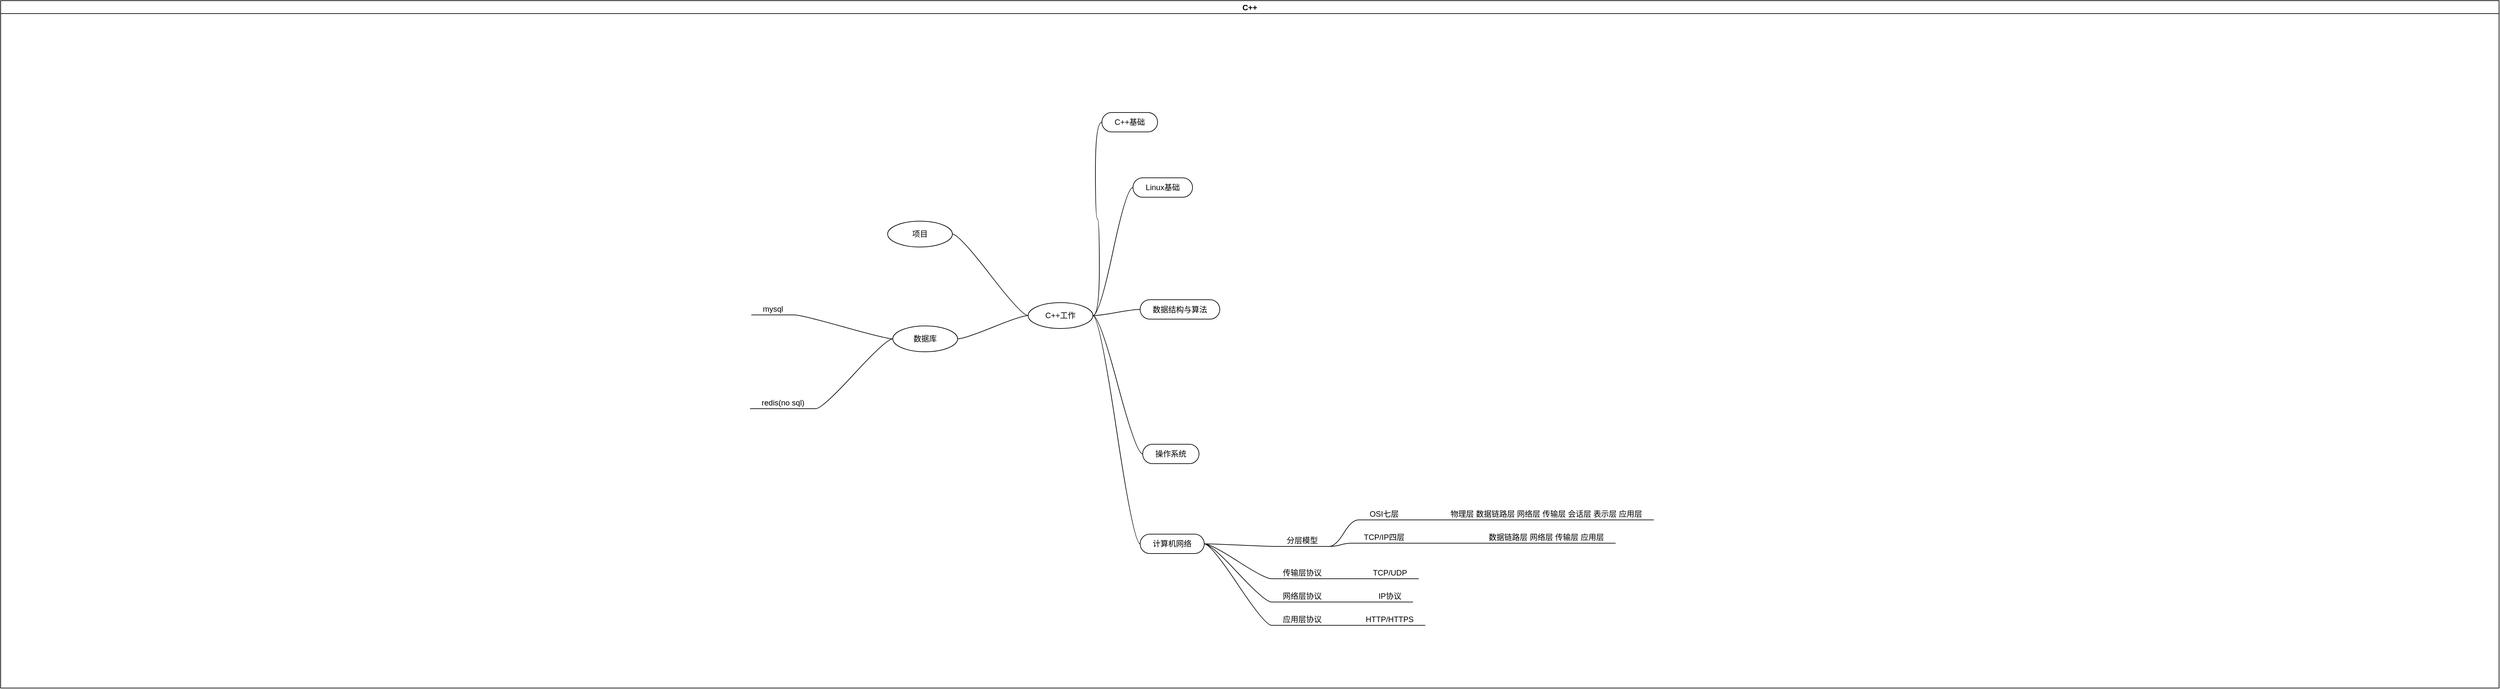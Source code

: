 <mxfile border="50" scale="3" compressed="false" locked="false" version="26.0.9">
  <diagram name="Blank" id="YmL12bMKpDGza6XwsDPr">
    <mxGraphModel dx="5328" dy="2597" grid="0" gridSize="10" guides="1" tooltips="1" connect="1" arrows="1" fold="1" page="0" pageScale="1" pageWidth="827" pageHeight="1169" background="none" math="1" shadow="0">
      <root>
        <mxCell id="X5NqExCQtvZxIxQ7pmgY-0" />
        <mxCell id="1" parent="X5NqExCQtvZxIxQ7pmgY-0" />
        <UserObject label="C++" id="KZ37n1IrzKlXpWWZrorU-3">
          <mxCell style="swimlane;startSize=20;horizontal=1;containerType=tree;" parent="1" vertex="1">
            <mxGeometry x="-3379" y="-1302" width="3859" height="1063" as="geometry">
              <mxRectangle x="-158" y="-131" width="84" height="26" as="alternateBounds" />
            </mxGeometry>
          </mxCell>
        </UserObject>
        <mxCell id="KZ37n1IrzKlXpWWZrorU-4" value="" style="edgeStyle=entityRelationEdgeStyle;startArrow=none;endArrow=none;segment=10;curved=1;sourcePerimeterSpacing=0;targetPerimeterSpacing=0;rounded=0;" parent="KZ37n1IrzKlXpWWZrorU-3" source="KZ37n1IrzKlXpWWZrorU-8" target="KZ37n1IrzKlXpWWZrorU-9" edge="1">
          <mxGeometry relative="1" as="geometry" />
        </mxCell>
        <mxCell id="KZ37n1IrzKlXpWWZrorU-8" value="C++工作" style="ellipse;whiteSpace=wrap;html=1;align=center;treeFolding=1;treeMoving=1;newEdgeStyle={&quot;edgeStyle&quot;:&quot;entityRelationEdgeStyle&quot;,&quot;startArrow&quot;:&quot;none&quot;,&quot;endArrow&quot;:&quot;none&quot;,&quot;segment&quot;:10,&quot;curved&quot;:1,&quot;sourcePerimeterSpacing&quot;:0,&quot;targetPerimeterSpacing&quot;:0};" parent="KZ37n1IrzKlXpWWZrorU-3" vertex="1">
          <mxGeometry x="1587.06" y="467" width="100" height="40" as="geometry" />
        </mxCell>
        <mxCell id="KZ37n1IrzKlXpWWZrorU-9" value="C++基础" style="whiteSpace=wrap;html=1;rounded=1;arcSize=50;align=center;verticalAlign=middle;strokeWidth=1;autosize=1;spacing=4;treeFolding=1;treeMoving=1;newEdgeStyle={&quot;edgeStyle&quot;:&quot;entityRelationEdgeStyle&quot;,&quot;startArrow&quot;:&quot;none&quot;,&quot;endArrow&quot;:&quot;none&quot;,&quot;segment&quot;:10,&quot;curved&quot;:1,&quot;sourcePerimeterSpacing&quot;:0,&quot;targetPerimeterSpacing&quot;:0};" parent="KZ37n1IrzKlXpWWZrorU-3" vertex="1" collapsed="1">
          <mxGeometry x="1701" y="173" width="86" height="30" as="geometry" />
        </mxCell>
        <mxCell id="KZ37n1IrzKlXpWWZrorU-15" value="" style="edgeStyle=entityRelationEdgeStyle;startArrow=none;endArrow=none;segment=10;curved=1;sourcePerimeterSpacing=0;targetPerimeterSpacing=0;rounded=0;" parent="KZ37n1IrzKlXpWWZrorU-3" source="KZ37n1IrzKlXpWWZrorU-8" target="KZ37n1IrzKlXpWWZrorU-16" edge="1">
          <mxGeometry relative="1" as="geometry">
            <mxPoint x="1511.06" y="294" as="sourcePoint" />
          </mxGeometry>
        </mxCell>
        <mxCell id="KZ37n1IrzKlXpWWZrorU-16" value="Linux基础" style="whiteSpace=wrap;html=1;rounded=1;arcSize=50;align=center;verticalAlign=middle;strokeWidth=1;autosize=1;spacing=4;treeFolding=1;treeMoving=1;newEdgeStyle={&quot;edgeStyle&quot;:&quot;entityRelationEdgeStyle&quot;,&quot;startArrow&quot;:&quot;none&quot;,&quot;endArrow&quot;:&quot;none&quot;,&quot;segment&quot;:10,&quot;curved&quot;:1,&quot;sourcePerimeterSpacing&quot;:0,&quot;targetPerimeterSpacing&quot;:0};" parent="KZ37n1IrzKlXpWWZrorU-3" vertex="1" collapsed="1">
          <mxGeometry x="1749" y="274" width="92" height="30" as="geometry" />
        </mxCell>
        <mxCell id="KZ37n1IrzKlXpWWZrorU-23" value="" style="edgeStyle=entityRelationEdgeStyle;startArrow=none;endArrow=none;segment=10;curved=1;sourcePerimeterSpacing=0;targetPerimeterSpacing=0;rounded=0;" parent="KZ37n1IrzKlXpWWZrorU-3" source="KZ37n1IrzKlXpWWZrorU-8" target="KZ37n1IrzKlXpWWZrorU-24" edge="1">
          <mxGeometry relative="1" as="geometry">
            <mxPoint x="1529.06" y="356" as="sourcePoint" />
          </mxGeometry>
        </mxCell>
        <mxCell id="KZ37n1IrzKlXpWWZrorU-24" value="数据结构与算法" style="whiteSpace=wrap;html=1;rounded=1;arcSize=50;align=center;verticalAlign=middle;strokeWidth=1;autosize=1;spacing=4;treeFolding=1;treeMoving=1;newEdgeStyle={&quot;edgeStyle&quot;:&quot;entityRelationEdgeStyle&quot;,&quot;startArrow&quot;:&quot;none&quot;,&quot;endArrow&quot;:&quot;none&quot;,&quot;segment&quot;:10,&quot;curved&quot;:1,&quot;sourcePerimeterSpacing&quot;:0,&quot;targetPerimeterSpacing&quot;:0};" parent="KZ37n1IrzKlXpWWZrorU-3" vertex="1" collapsed="1">
          <mxGeometry x="1760.06" y="462.5" width="123" height="30" as="geometry" />
        </mxCell>
        <mxCell id="KZ37n1IrzKlXpWWZrorU-25" value="" style="edgeStyle=entityRelationEdgeStyle;startArrow=none;endArrow=none;segment=10;curved=1;sourcePerimeterSpacing=0;targetPerimeterSpacing=0;rounded=0;" parent="KZ37n1IrzKlXpWWZrorU-3" source="KZ37n1IrzKlXpWWZrorU-8" target="KZ37n1IrzKlXpWWZrorU-26" edge="1">
          <mxGeometry relative="1" as="geometry">
            <mxPoint x="1529.06" y="356" as="sourcePoint" />
          </mxGeometry>
        </mxCell>
        <mxCell id="KZ37n1IrzKlXpWWZrorU-26" value="操作系统" style="whiteSpace=wrap;html=1;rounded=1;arcSize=50;align=center;verticalAlign=middle;strokeWidth=1;autosize=1;spacing=4;treeFolding=1;treeMoving=1;newEdgeStyle={&quot;edgeStyle&quot;:&quot;entityRelationEdgeStyle&quot;,&quot;startArrow&quot;:&quot;none&quot;,&quot;endArrow&quot;:&quot;none&quot;,&quot;segment&quot;:10,&quot;curved&quot;:1,&quot;sourcePerimeterSpacing&quot;:0,&quot;targetPerimeterSpacing&quot;:0};" parent="KZ37n1IrzKlXpWWZrorU-3" vertex="1" collapsed="1">
          <mxGeometry x="1764" y="686" width="87" height="30" as="geometry" />
        </mxCell>
        <mxCell id="KZ37n1IrzKlXpWWZrorU-27" value="" style="edgeStyle=entityRelationEdgeStyle;rounded=0;orthogonalLoop=1;jettySize=auto;html=1;startArrow=none;endArrow=none;segment=10;curved=1;sourcePerimeterSpacing=0;targetPerimeterSpacing=0;" parent="KZ37n1IrzKlXpWWZrorU-3" source="KZ37n1IrzKlXpWWZrorU-8" target="KZ37n1IrzKlXpWWZrorU-28" edge="1">
          <mxGeometry relative="1" as="geometry" />
        </mxCell>
        <mxCell id="KZ37n1IrzKlXpWWZrorU-28" value="项目" style="ellipse;whiteSpace=wrap;html=1;align=center;treeFolding=1;treeMoving=1;newEdgeStyle={&quot;edgeStyle&quot;:&quot;entityRelationEdgeStyle&quot;,&quot;startArrow&quot;:&quot;none&quot;,&quot;endArrow&quot;:&quot;none&quot;,&quot;segment&quot;:10,&quot;curved&quot;:1,&quot;sourcePerimeterSpacing&quot;:0,&quot;targetPerimeterSpacing&quot;:0};" parent="KZ37n1IrzKlXpWWZrorU-3" vertex="1">
          <mxGeometry x="1370.06" y="341" width="100" height="40" as="geometry" />
        </mxCell>
        <mxCell id="KZ37n1IrzKlXpWWZrorU-38" value="" style="edgeStyle=entityRelationEdgeStyle;startArrow=none;endArrow=none;segment=10;curved=1;sourcePerimeterSpacing=0;targetPerimeterSpacing=0;rounded=0;exitX=1;exitY=0.5;exitDx=0;exitDy=0;" parent="KZ37n1IrzKlXpWWZrorU-3" source="KZ37n1IrzKlXpWWZrorU-24" target="KZ37n1IrzKlXpWWZrorU-42" edge="1" visible="0">
          <mxGeometry relative="1" as="geometry">
            <mxPoint x="1878.06" y="480" as="sourcePoint" />
            <Array as="points">
              <mxPoint x="1878.06" y="480.5" />
            </Array>
          </mxGeometry>
        </mxCell>
        <UserObject label="灵山茶艾府的题单" link="https://leetcode.cn/circle/discuss/RvFUtj/" id="KZ37n1IrzKlXpWWZrorU-42">
          <mxCell style="whiteSpace=wrap;html=1;shape=partialRectangle;top=0;left=0;bottom=1;right=0;points=[[0,1],[1,1]];fillColor=none;align=center;verticalAlign=bottom;routingCenterY=0.5;snapToPoint=1;recursiveResize=0;autosize=1;treeFolding=1;treeMoving=1;newEdgeStyle={&quot;edgeStyle&quot;:&quot;entityRelationEdgeStyle&quot;,&quot;startArrow&quot;:&quot;none&quot;,&quot;endArrow&quot;:&quot;none&quot;,&quot;segment&quot;:10,&quot;curved&quot;:1,&quot;sourcePerimeterSpacing&quot;:0,&quot;targetPerimeterSpacing&quot;:0};" parent="KZ37n1IrzKlXpWWZrorU-3" vertex="1" collapsed="1" visible="0">
            <mxGeometry x="1911.06" y="426" width="131" height="26" as="geometry" />
          </mxCell>
        </UserObject>
        <mxCell id="KZ37n1IrzKlXpWWZrorU-43" value="" style="edgeStyle=entityRelationEdgeStyle;startArrow=none;endArrow=none;segment=10;curved=1;sourcePerimeterSpacing=0;targetPerimeterSpacing=0;rounded=0;exitX=1;exitY=0.5;exitDx=0;exitDy=0;" parent="KZ37n1IrzKlXpWWZrorU-3" source="KZ37n1IrzKlXpWWZrorU-24" target="KZ37n1IrzKlXpWWZrorU-44" edge="1" visible="0">
          <mxGeometry relative="1" as="geometry">
            <mxPoint x="1741.06" y="413.5" as="sourcePoint" />
            <Array as="points">
              <mxPoint x="1744.06" y="414" />
            </Array>
          </mxGeometry>
        </mxCell>
        <UserObject label="HOT100" link="https://leetcode.cn/studyplan/top-100-liked/" id="KZ37n1IrzKlXpWWZrorU-44">
          <mxCell style="whiteSpace=wrap;html=1;shape=partialRectangle;top=0;left=0;bottom=1;right=0;points=[[0,1],[1,1]];fillColor=none;align=center;verticalAlign=bottom;routingCenterY=0.5;snapToPoint=1;recursiveResize=0;autosize=1;treeFolding=1;treeMoving=1;newEdgeStyle={&quot;edgeStyle&quot;:&quot;entityRelationEdgeStyle&quot;,&quot;startArrow&quot;:&quot;none&quot;,&quot;endArrow&quot;:&quot;none&quot;,&quot;segment&quot;:10,&quot;curved&quot;:1,&quot;sourcePerimeterSpacing&quot;:0,&quot;targetPerimeterSpacing&quot;:0};" parent="KZ37n1IrzKlXpWWZrorU-3" vertex="1" visible="0">
            <mxGeometry x="1950.06" y="456.5" width="80" height="26" as="geometry" />
          </mxCell>
        </UserObject>
        <mxCell id="KZ37n1IrzKlXpWWZrorU-45" value="" style="edgeStyle=entityRelationEdgeStyle;startArrow=none;endArrow=none;segment=10;curved=1;sourcePerimeterSpacing=0;targetPerimeterSpacing=0;rounded=0;exitX=1;exitY=0.5;exitDx=0;exitDy=0;" parent="KZ37n1IrzKlXpWWZrorU-3" source="KZ37n1IrzKlXpWWZrorU-24" target="KZ37n1IrzKlXpWWZrorU-46" edge="1" visible="0">
          <mxGeometry relative="1" as="geometry">
            <mxPoint x="1741.06" y="413.5" as="sourcePoint" />
            <Array as="points">
              <mxPoint x="1610.06" y="347.5" />
            </Array>
          </mxGeometry>
        </mxCell>
        <UserObject label="HOT150" link="https://leetcode.cn/studyplan/top-interview-150/" id="KZ37n1IrzKlXpWWZrorU-46">
          <mxCell style="whiteSpace=wrap;html=1;shape=partialRectangle;top=0;left=0;bottom=1;right=0;points=[[0,1],[1,1]];fillColor=none;align=center;verticalAlign=bottom;routingCenterY=0.5;snapToPoint=1;recursiveResize=0;autosize=1;treeFolding=1;treeMoving=1;newEdgeStyle={&quot;edgeStyle&quot;:&quot;entityRelationEdgeStyle&quot;,&quot;startArrow&quot;:&quot;none&quot;,&quot;endArrow&quot;:&quot;none&quot;,&quot;segment&quot;:10,&quot;curved&quot;:1,&quot;sourcePerimeterSpacing&quot;:0,&quot;targetPerimeterSpacing&quot;:0};" parent="KZ37n1IrzKlXpWWZrorU-3" vertex="1" visible="0">
            <mxGeometry x="1950.06" y="492.5" width="80" height="26" as="geometry" />
          </mxCell>
        </UserObject>
        <mxCell id="KZ37n1IrzKlXpWWZrorU-49" value="" style="edgeStyle=entityRelationEdgeStyle;startArrow=none;endArrow=none;segment=10;curved=1;sourcePerimeterSpacing=0;targetPerimeterSpacing=0;rounded=0;exitX=1;exitY=1;exitDx=0;exitDy=0;" parent="KZ37n1IrzKlXpWWZrorU-3" source="KZ37n1IrzKlXpWWZrorU-42" target="KZ37n1IrzKlXpWWZrorU-50" edge="1" visible="0">
          <mxGeometry relative="1" as="geometry">
            <mxPoint x="1741.06" y="413.5" as="sourcePoint" />
            <Array as="points">
              <mxPoint x="1744.06" y="414" />
            </Array>
          </mxGeometry>
        </mxCell>
        <UserObject label="1. 滑动窗口" link="https://leetcode.cn/circle/discuss/0viNMK/" id="KZ37n1IrzKlXpWWZrorU-50">
          <mxCell style="whiteSpace=wrap;html=1;shape=partialRectangle;top=0;left=0;bottom=1;right=0;points=[[0,1],[1,1]];fillColor=none;align=center;verticalAlign=bottom;routingCenterY=0.5;snapToPoint=1;recursiveResize=0;autosize=1;treeFolding=1;treeMoving=1;newEdgeStyle={&quot;edgeStyle&quot;:&quot;entityRelationEdgeStyle&quot;,&quot;startArrow&quot;:&quot;none&quot;,&quot;endArrow&quot;:&quot;none&quot;,&quot;segment&quot;:10,&quot;curved&quot;:1,&quot;sourcePerimeterSpacing&quot;:0,&quot;targetPerimeterSpacing&quot;:0};" parent="KZ37n1IrzKlXpWWZrorU-3" vertex="1" visible="0">
            <mxGeometry x="2115.06" y="287.5" width="96" height="26" as="geometry" />
          </mxCell>
        </UserObject>
        <mxCell id="KZ37n1IrzKlXpWWZrorU-51" value="" style="edgeStyle=entityRelationEdgeStyle;startArrow=none;endArrow=none;segment=10;curved=1;sourcePerimeterSpacing=0;targetPerimeterSpacing=0;rounded=0;exitX=1;exitY=1;exitDx=0;exitDy=0;" parent="KZ37n1IrzKlXpWWZrorU-3" source="KZ37n1IrzKlXpWWZrorU-42" target="KZ37n1IrzKlXpWWZrorU-52" edge="1" visible="0">
          <mxGeometry relative="1" as="geometry">
            <mxPoint x="1921.06" y="380.5" as="sourcePoint" />
            <Array as="points">
              <mxPoint x="1610.06" y="347.5" />
            </Array>
          </mxGeometry>
        </mxCell>
        <UserObject label="2. 二分" link="https://leetcode.cn/circle/discuss/SqopEo/" id="KZ37n1IrzKlXpWWZrorU-52">
          <mxCell style="whiteSpace=wrap;html=1;shape=partialRectangle;top=0;left=0;bottom=1;right=0;points=[[0,1],[1,1]];fillColor=none;align=center;verticalAlign=bottom;routingCenterY=0.5;snapToPoint=1;recursiveResize=0;autosize=1;treeFolding=1;treeMoving=1;newEdgeStyle={&quot;edgeStyle&quot;:&quot;entityRelationEdgeStyle&quot;,&quot;startArrow&quot;:&quot;none&quot;,&quot;endArrow&quot;:&quot;none&quot;,&quot;segment&quot;:10,&quot;curved&quot;:1,&quot;sourcePerimeterSpacing&quot;:0,&quot;targetPerimeterSpacing&quot;:0};" parent="KZ37n1IrzKlXpWWZrorU-3" vertex="1" visible="0">
            <mxGeometry x="2127.06" y="323.5" width="72" height="26" as="geometry" />
          </mxCell>
        </UserObject>
        <mxCell id="KZ37n1IrzKlXpWWZrorU-53" value="" style="edgeStyle=entityRelationEdgeStyle;startArrow=none;endArrow=none;segment=10;curved=1;sourcePerimeterSpacing=0;targetPerimeterSpacing=0;rounded=0;exitX=1;exitY=1;exitDx=0;exitDy=0;" parent="KZ37n1IrzKlXpWWZrorU-3" source="KZ37n1IrzKlXpWWZrorU-42" target="KZ37n1IrzKlXpWWZrorU-54" edge="1" visible="0">
          <mxGeometry relative="1" as="geometry">
            <mxPoint x="1921.06" y="380.5" as="sourcePoint" />
            <Array as="points">
              <mxPoint x="1476.06" y="281" />
            </Array>
          </mxGeometry>
        </mxCell>
        <UserObject label="3. 常用数据结构" link="https://leetcode.cn/circle/discuss/mOr1u6/" id="KZ37n1IrzKlXpWWZrorU-54">
          <mxCell style="whiteSpace=wrap;html=1;shape=partialRectangle;top=0;left=0;bottom=1;right=0;points=[[0,1],[1,1]];fillColor=none;align=center;verticalAlign=bottom;routingCenterY=0.5;snapToPoint=1;recursiveResize=0;autosize=1;treeFolding=1;treeMoving=1;newEdgeStyle={&quot;edgeStyle&quot;:&quot;entityRelationEdgeStyle&quot;,&quot;startArrow&quot;:&quot;none&quot;,&quot;endArrow&quot;:&quot;none&quot;,&quot;segment&quot;:10,&quot;curved&quot;:1,&quot;sourcePerimeterSpacing&quot;:0,&quot;targetPerimeterSpacing&quot;:0};" parent="KZ37n1IrzKlXpWWZrorU-3" vertex="1" visible="0">
            <mxGeometry x="2118.06" y="359.5" width="120" height="26" as="geometry" />
          </mxCell>
        </UserObject>
        <mxCell id="KZ37n1IrzKlXpWWZrorU-55" value="" style="edgeStyle=entityRelationEdgeStyle;startArrow=none;endArrow=none;segment=10;curved=1;sourcePerimeterSpacing=0;targetPerimeterSpacing=0;rounded=0;exitX=1;exitY=1;exitDx=0;exitDy=0;" parent="KZ37n1IrzKlXpWWZrorU-3" source="KZ37n1IrzKlXpWWZrorU-42" target="KZ37n1IrzKlXpWWZrorU-56" edge="1" visible="0">
          <mxGeometry relative="1" as="geometry">
            <mxPoint x="1921.06" y="380.5" as="sourcePoint" />
            <Array as="points">
              <mxPoint x="1342.06" y="214.5" />
            </Array>
          </mxGeometry>
        </mxCell>
        <UserObject label="4. 动态规划" link="https://leetcode.cn/circle/discuss/tXLS3i/" id="KZ37n1IrzKlXpWWZrorU-56">
          <mxCell style="whiteSpace=wrap;html=1;shape=partialRectangle;top=0;left=0;bottom=1;right=0;points=[[0,1],[1,1]];fillColor=none;align=center;verticalAlign=bottom;routingCenterY=0.5;snapToPoint=1;recursiveResize=0;autosize=1;treeFolding=1;treeMoving=1;newEdgeStyle={&quot;edgeStyle&quot;:&quot;entityRelationEdgeStyle&quot;,&quot;startArrow&quot;:&quot;none&quot;,&quot;endArrow&quot;:&quot;none&quot;,&quot;segment&quot;:10,&quot;curved&quot;:1,&quot;sourcePerimeterSpacing&quot;:0,&quot;targetPerimeterSpacing&quot;:0};" parent="KZ37n1IrzKlXpWWZrorU-3" vertex="1" visible="0">
            <mxGeometry x="2115.06" y="395.5" width="96" height="26" as="geometry" />
          </mxCell>
        </UserObject>
        <mxCell id="KZ37n1IrzKlXpWWZrorU-57" value="" style="edgeStyle=entityRelationEdgeStyle;startArrow=none;endArrow=none;segment=10;curved=1;sourcePerimeterSpacing=0;targetPerimeterSpacing=0;rounded=0;exitX=1;exitY=1;exitDx=0;exitDy=0;" parent="KZ37n1IrzKlXpWWZrorU-3" source="KZ37n1IrzKlXpWWZrorU-52" target="KZ37n1IrzKlXpWWZrorU-58" edge="1" visible="0">
          <mxGeometry relative="1" as="geometry">
            <mxPoint x="1921.06" y="380.5" as="sourcePoint" />
            <Array as="points">
              <mxPoint x="1476.06" y="281" />
            </Array>
          </mxGeometry>
        </mxCell>
        <UserObject label="lc2080" link="https://leetcode.cn/problems/range-frequency-queries/description/" id="KZ37n1IrzKlXpWWZrorU-58">
          <mxCell style="whiteSpace=wrap;html=1;shape=partialRectangle;top=0;left=0;bottom=1;right=0;points=[[0,1],[1,1]];fillColor=none;align=center;verticalAlign=bottom;routingCenterY=0.5;snapToPoint=1;recursiveResize=0;autosize=1;treeFolding=1;treeMoving=1;newEdgeStyle={&quot;edgeStyle&quot;:&quot;entityRelationEdgeStyle&quot;,&quot;startArrow&quot;:&quot;none&quot;,&quot;endArrow&quot;:&quot;none&quot;,&quot;segment&quot;:10,&quot;curved&quot;:1,&quot;sourcePerimeterSpacing&quot;:0,&quot;targetPerimeterSpacing&quot;:0};" parent="KZ37n1IrzKlXpWWZrorU-3" vertex="1" visible="0">
            <mxGeometry x="2322" y="249" width="70" height="26" as="geometry" />
          </mxCell>
        </UserObject>
        <mxCell id="KZ37n1IrzKlXpWWZrorU-59" value="" style="edgeStyle=entityRelationEdgeStyle;startArrow=none;endArrow=none;segment=10;curved=1;sourcePerimeterSpacing=0;targetPerimeterSpacing=0;rounded=0;exitX=1;exitY=1;exitDx=0;exitDy=0;" parent="KZ37n1IrzKlXpWWZrorU-3" source="KZ37n1IrzKlXpWWZrorU-52" target="KZ37n1IrzKlXpWWZrorU-60" edge="1" visible="0">
          <mxGeometry relative="1" as="geometry">
            <mxPoint x="2065.06" y="282.5" as="sourcePoint" />
            <Array as="points">
              <mxPoint x="1342.06" y="214.5" />
            </Array>
          </mxGeometry>
        </mxCell>
        <UserObject label="lc1818" link="https://leetcode.cn/problems/minimum-absolute-sum-difference/description/" id="KZ37n1IrzKlXpWWZrorU-60">
          <mxCell style="whiteSpace=wrap;html=1;shape=partialRectangle;top=0;left=0;bottom=1;right=0;points=[[0,1],[1,1]];fillColor=none;align=center;verticalAlign=bottom;routingCenterY=0.5;snapToPoint=1;recursiveResize=0;autosize=1;treeFolding=1;treeMoving=1;newEdgeStyle={&quot;edgeStyle&quot;:&quot;entityRelationEdgeStyle&quot;,&quot;startArrow&quot;:&quot;none&quot;,&quot;endArrow&quot;:&quot;none&quot;,&quot;segment&quot;:10,&quot;curved&quot;:1,&quot;sourcePerimeterSpacing&quot;:0,&quot;targetPerimeterSpacing&quot;:0};" parent="KZ37n1IrzKlXpWWZrorU-3" vertex="1" visible="0">
            <mxGeometry x="2322" y="285" width="70" height="26" as="geometry" />
          </mxCell>
        </UserObject>
        <mxCell id="EZLroLeH2ZfDFkRHjTmh-3" value="Linux高性能服务器" style="whiteSpace=wrap;html=1;shape=partialRectangle;top=0;left=0;bottom=1;right=0;points=[[0,1],[1,1]];fillColor=none;align=center;verticalAlign=bottom;routingCenterY=0.5;snapToPoint=1;recursiveResize=0;autosize=1;treeFolding=1;treeMoving=1;newEdgeStyle={&quot;edgeStyle&quot;:&quot;entityRelationEdgeStyle&quot;,&quot;startArrow&quot;:&quot;none&quot;,&quot;endArrow&quot;:&quot;none&quot;,&quot;segment&quot;:10,&quot;curved&quot;:1,&quot;sourcePerimeterSpacing&quot;:0,&quot;targetPerimeterSpacing&quot;:0};" parent="KZ37n1IrzKlXpWWZrorU-3" vertex="1" collapsed="1" visible="0">
          <mxGeometry x="1865" y="243" width="136" height="26" as="geometry" />
        </mxCell>
        <mxCell id="EZLroLeH2ZfDFkRHjTmh-4" value="" style="edgeStyle=entityRelationEdgeStyle;startArrow=none;endArrow=none;segment=10;curved=1;sourcePerimeterSpacing=0;targetPerimeterSpacing=0;rounded=0;exitX=1;exitY=0.5;exitDx=0;exitDy=0;" parent="KZ37n1IrzKlXpWWZrorU-3" source="KZ37n1IrzKlXpWWZrorU-16" target="EZLroLeH2ZfDFkRHjTmh-3" edge="1" visible="0">
          <mxGeometry relative="1" as="geometry">
            <mxPoint x="1886.06" y="415" as="sourcePoint" />
          </mxGeometry>
        </mxCell>
        <mxCell id="EZLroLeH2ZfDFkRHjTmh-5" value="" style="edgeStyle=entityRelationEdgeStyle;startArrow=none;endArrow=none;segment=10;curved=1;sourcePerimeterSpacing=0;targetPerimeterSpacing=0;rounded=0;exitX=1;exitY=1;exitDx=0;exitDy=0;" parent="KZ37n1IrzKlXpWWZrorU-3" source="EZLroLeH2ZfDFkRHjTmh-3" target="EZLroLeH2ZfDFkRHjTmh-6" edge="1" visible="0">
          <mxGeometry relative="1" as="geometry">
            <mxPoint x="1531" y="15" as="sourcePoint" />
          </mxGeometry>
        </mxCell>
        <mxCell id="EZLroLeH2ZfDFkRHjTmh-6" value="多线程" style="whiteSpace=wrap;html=1;shape=partialRectangle;top=0;left=0;bottom=1;right=0;points=[[0,1],[1,1]];fillColor=none;align=center;verticalAlign=bottom;routingCenterY=0.5;snapToPoint=1;recursiveResize=0;autosize=1;treeFolding=1;treeMoving=1;newEdgeStyle={&quot;edgeStyle&quot;:&quot;entityRelationEdgeStyle&quot;,&quot;startArrow&quot;:&quot;none&quot;,&quot;endArrow&quot;:&quot;none&quot;,&quot;segment&quot;:10,&quot;curved&quot;:1,&quot;sourcePerimeterSpacing&quot;:0,&quot;targetPerimeterSpacing&quot;:0};" parent="KZ37n1IrzKlXpWWZrorU-3" vertex="1" visible="0">
          <mxGeometry x="2077" y="172" width="71" height="26" as="geometry" />
        </mxCell>
        <mxCell id="EZLroLeH2ZfDFkRHjTmh-9" value="" style="edgeStyle=entityRelationEdgeStyle;startArrow=none;endArrow=none;segment=10;curved=1;sourcePerimeterSpacing=0;targetPerimeterSpacing=0;rounded=0;exitX=1;exitY=1;exitDx=0;exitDy=0;" parent="KZ37n1IrzKlXpWWZrorU-3" source="EZLroLeH2ZfDFkRHjTmh-6" target="EZLroLeH2ZfDFkRHjTmh-10" edge="1" visible="0">
          <mxGeometry relative="1" as="geometry">
            <mxPoint x="1691" y="-5" as="sourcePoint" />
          </mxGeometry>
        </mxCell>
        <mxCell id="EZLroLeH2ZfDFkRHjTmh-10" value="线程同步技术" style="whiteSpace=wrap;html=1;shape=partialRectangle;top=0;left=0;bottom=1;right=0;points=[[0,1],[1,1]];fillColor=none;align=center;verticalAlign=bottom;routingCenterY=0.5;snapToPoint=1;recursiveResize=0;autosize=1;treeFolding=1;treeMoving=1;newEdgeStyle={&quot;edgeStyle&quot;:&quot;entityRelationEdgeStyle&quot;,&quot;startArrow&quot;:&quot;none&quot;,&quot;endArrow&quot;:&quot;none&quot;,&quot;segment&quot;:10,&quot;curved&quot;:1,&quot;sourcePerimeterSpacing&quot;:0,&quot;targetPerimeterSpacing&quot;:0};" parent="KZ37n1IrzKlXpWWZrorU-3" vertex="1" collapsed="1" visible="0">
          <mxGeometry x="2202" y="137" width="107" height="26" as="geometry" />
        </mxCell>
        <mxCell id="EZLroLeH2ZfDFkRHjTmh-11" value="" style="edgeStyle=entityRelationEdgeStyle;startArrow=none;endArrow=none;segment=10;curved=1;sourcePerimeterSpacing=0;targetPerimeterSpacing=0;rounded=0;exitX=1;exitY=1;exitDx=0;exitDy=0;" parent="KZ37n1IrzKlXpWWZrorU-3" source="EZLroLeH2ZfDFkRHjTmh-10" target="EZLroLeH2ZfDFkRHjTmh-12" edge="1" visible="0">
          <mxGeometry relative="1" as="geometry">
            <mxPoint x="1870" y="-111" as="sourcePoint" />
          </mxGeometry>
        </mxCell>
        <mxCell id="EZLroLeH2ZfDFkRHjTmh-12" value="信号量" style="whiteSpace=wrap;html=1;shape=partialRectangle;top=0;left=0;bottom=1;right=0;points=[[0,1],[1,1]];fillColor=none;align=center;verticalAlign=bottom;routingCenterY=0.5;snapToPoint=1;recursiveResize=0;autosize=1;treeFolding=1;treeMoving=1;newEdgeStyle={&quot;edgeStyle&quot;:&quot;entityRelationEdgeStyle&quot;,&quot;startArrow&quot;:&quot;none&quot;,&quot;endArrow&quot;:&quot;none&quot;,&quot;segment&quot;:10,&quot;curved&quot;:1,&quot;sourcePerimeterSpacing&quot;:0,&quot;targetPerimeterSpacing&quot;:0};" parent="KZ37n1IrzKlXpWWZrorU-3" vertex="1" visible="0">
          <mxGeometry x="2344" y="42" width="71" height="26" as="geometry" />
        </mxCell>
        <mxCell id="EZLroLeH2ZfDFkRHjTmh-13" value="" style="edgeStyle=entityRelationEdgeStyle;startArrow=none;endArrow=none;segment=10;curved=1;sourcePerimeterSpacing=0;targetPerimeterSpacing=0;rounded=0;exitX=1;exitY=1;exitDx=0;exitDy=0;" parent="KZ37n1IrzKlXpWWZrorU-3" source="EZLroLeH2ZfDFkRHjTmh-10" target="EZLroLeH2ZfDFkRHjTmh-14" edge="1" visible="0">
          <mxGeometry relative="1" as="geometry">
            <mxPoint x="1987" y="-111" as="sourcePoint" />
          </mxGeometry>
        </mxCell>
        <mxCell id="EZLroLeH2ZfDFkRHjTmh-14" value="互斥锁" style="whiteSpace=wrap;html=1;shape=partialRectangle;top=0;left=0;bottom=1;right=0;points=[[0,1],[1,1]];fillColor=none;align=center;verticalAlign=bottom;routingCenterY=0.5;snapToPoint=1;recursiveResize=0;autosize=1;treeFolding=1;treeMoving=1;newEdgeStyle={&quot;edgeStyle&quot;:&quot;entityRelationEdgeStyle&quot;,&quot;startArrow&quot;:&quot;none&quot;,&quot;endArrow&quot;:&quot;none&quot;,&quot;segment&quot;:10,&quot;curved&quot;:1,&quot;sourcePerimeterSpacing&quot;:0,&quot;targetPerimeterSpacing&quot;:0};" parent="KZ37n1IrzKlXpWWZrorU-3" vertex="1" visible="0">
          <mxGeometry x="2344" y="78" width="71" height="26" as="geometry" />
        </mxCell>
        <mxCell id="EZLroLeH2ZfDFkRHjTmh-15" value="" style="edgeStyle=entityRelationEdgeStyle;startArrow=none;endArrow=none;segment=10;curved=1;sourcePerimeterSpacing=0;targetPerimeterSpacing=0;rounded=0;exitX=1;exitY=1;exitDx=0;exitDy=0;" parent="KZ37n1IrzKlXpWWZrorU-3" source="EZLroLeH2ZfDFkRHjTmh-10" target="EZLroLeH2ZfDFkRHjTmh-16" edge="1" visible="0">
          <mxGeometry relative="1" as="geometry">
            <mxPoint x="1987" y="-111" as="sourcePoint" />
          </mxGeometry>
        </mxCell>
        <mxCell id="EZLroLeH2ZfDFkRHjTmh-16" value="读写锁" style="whiteSpace=wrap;html=1;shape=partialRectangle;top=0;left=0;bottom=1;right=0;points=[[0,1],[1,1]];fillColor=none;align=center;verticalAlign=bottom;routingCenterY=0.5;snapToPoint=1;recursiveResize=0;autosize=1;treeFolding=1;treeMoving=1;newEdgeStyle={&quot;edgeStyle&quot;:&quot;entityRelationEdgeStyle&quot;,&quot;startArrow&quot;:&quot;none&quot;,&quot;endArrow&quot;:&quot;none&quot;,&quot;segment&quot;:10,&quot;curved&quot;:1,&quot;sourcePerimeterSpacing&quot;:0,&quot;targetPerimeterSpacing&quot;:0};" parent="KZ37n1IrzKlXpWWZrorU-3" vertex="1" visible="0">
          <mxGeometry x="2344" y="114" width="71" height="26" as="geometry" />
        </mxCell>
        <mxCell id="EZLroLeH2ZfDFkRHjTmh-17" value="" style="edgeStyle=entityRelationEdgeStyle;startArrow=none;endArrow=none;segment=10;curved=1;sourcePerimeterSpacing=0;targetPerimeterSpacing=0;rounded=0;exitX=1;exitY=1;exitDx=0;exitDy=0;" parent="KZ37n1IrzKlXpWWZrorU-3" source="EZLroLeH2ZfDFkRHjTmh-10" target="EZLroLeH2ZfDFkRHjTmh-18" edge="1" visible="0">
          <mxGeometry relative="1" as="geometry">
            <mxPoint x="1987" y="-111" as="sourcePoint" />
          </mxGeometry>
        </mxCell>
        <mxCell id="EZLroLeH2ZfDFkRHjTmh-18" value="条件变量" style="whiteSpace=wrap;html=1;shape=partialRectangle;top=0;left=0;bottom=1;right=0;points=[[0,1],[1,1]];fillColor=none;align=center;verticalAlign=bottom;routingCenterY=0.5;snapToPoint=1;recursiveResize=0;autosize=1;treeFolding=1;treeMoving=1;newEdgeStyle={&quot;edgeStyle&quot;:&quot;entityRelationEdgeStyle&quot;,&quot;startArrow&quot;:&quot;none&quot;,&quot;endArrow&quot;:&quot;none&quot;,&quot;segment&quot;:10,&quot;curved&quot;:1,&quot;sourcePerimeterSpacing&quot;:0,&quot;targetPerimeterSpacing&quot;:0};" parent="KZ37n1IrzKlXpWWZrorU-3" vertex="1" visible="0">
          <mxGeometry x="2338" y="150" width="83" height="26" as="geometry" />
        </mxCell>
        <mxCell id="EZLroLeH2ZfDFkRHjTmh-19" value="" style="edgeStyle=entityRelationEdgeStyle;startArrow=none;endArrow=none;segment=10;curved=1;sourcePerimeterSpacing=0;targetPerimeterSpacing=0;rounded=0;exitX=1;exitY=1;exitDx=0;exitDy=0;" parent="KZ37n1IrzKlXpWWZrorU-3" source="EZLroLeH2ZfDFkRHjTmh-10" target="EZLroLeH2ZfDFkRHjTmh-20" edge="1" visible="0">
          <mxGeometry relative="1" as="geometry">
            <mxPoint x="1987" y="-111" as="sourcePoint" />
          </mxGeometry>
        </mxCell>
        <mxCell id="EZLroLeH2ZfDFkRHjTmh-20" value="原子操作" style="whiteSpace=wrap;html=1;shape=partialRectangle;top=0;left=0;bottom=1;right=0;points=[[0,1],[1,1]];fillColor=none;align=center;verticalAlign=bottom;routingCenterY=0.5;snapToPoint=1;recursiveResize=0;autosize=1;treeFolding=1;treeMoving=1;newEdgeStyle={&quot;edgeStyle&quot;:&quot;entityRelationEdgeStyle&quot;,&quot;startArrow&quot;:&quot;none&quot;,&quot;endArrow&quot;:&quot;none&quot;,&quot;segment&quot;:10,&quot;curved&quot;:1,&quot;sourcePerimeterSpacing&quot;:0,&quot;targetPerimeterSpacing&quot;:0};" parent="KZ37n1IrzKlXpWWZrorU-3" vertex="1" visible="0">
          <mxGeometry x="2338" y="186" width="83" height="26" as="geometry" />
        </mxCell>
        <mxCell id="EZLroLeH2ZfDFkRHjTmh-21" value="" style="edgeStyle=entityRelationEdgeStyle;startArrow=none;endArrow=none;segment=10;curved=1;sourcePerimeterSpacing=0;targetPerimeterSpacing=0;rounded=0;exitX=1;exitY=1;exitDx=0;exitDy=0;" parent="KZ37n1IrzKlXpWWZrorU-3" source="EZLroLeH2ZfDFkRHjTmh-10" target="EZLroLeH2ZfDFkRHjTmh-22" edge="1" visible="0">
          <mxGeometry relative="1" as="geometry">
            <mxPoint x="1987" y="-111" as="sourcePoint" />
          </mxGeometry>
        </mxCell>
        <mxCell id="EZLroLeH2ZfDFkRHjTmh-22" value="屏障" style="whiteSpace=wrap;html=1;shape=partialRectangle;top=0;left=0;bottom=1;right=0;points=[[0,1],[1,1]];fillColor=none;align=center;verticalAlign=bottom;routingCenterY=0.5;snapToPoint=1;recursiveResize=0;autosize=1;treeFolding=1;treeMoving=1;newEdgeStyle={&quot;edgeStyle&quot;:&quot;entityRelationEdgeStyle&quot;,&quot;startArrow&quot;:&quot;none&quot;,&quot;endArrow&quot;:&quot;none&quot;,&quot;segment&quot;:10,&quot;curved&quot;:1,&quot;sourcePerimeterSpacing&quot;:0,&quot;targetPerimeterSpacing&quot;:0};" parent="KZ37n1IrzKlXpWWZrorU-3" vertex="1" visible="0">
          <mxGeometry x="2350" y="222" width="59" height="26" as="geometry" />
        </mxCell>
        <mxCell id="N_6x5Vvvwgn9JuhwjHZU-1" value="" style="edgeStyle=entityRelationEdgeStyle;startArrow=none;endArrow=none;segment=10;curved=1;sourcePerimeterSpacing=0;targetPerimeterSpacing=0;rounded=0;exitX=1;exitY=1;exitDx=0;exitDy=0;" parent="KZ37n1IrzKlXpWWZrorU-3" source="EZLroLeH2ZfDFkRHjTmh-6" target="N_6x5Vvvwgn9JuhwjHZU-2" edge="1" visible="0">
          <mxGeometry relative="1" as="geometry">
            <mxPoint x="1835" y="-5" as="sourcePoint" />
          </mxGeometry>
        </mxCell>
        <mxCell id="N_6x5Vvvwgn9JuhwjHZU-2" value="线程池" style="whiteSpace=wrap;html=1;shape=partialRectangle;top=0;left=0;bottom=1;right=0;points=[[0,1],[1,1]];fillColor=none;align=center;verticalAlign=bottom;routingCenterY=0.5;snapToPoint=1;recursiveResize=0;autosize=1;treeFolding=1;treeMoving=1;newEdgeStyle={&quot;edgeStyle&quot;:&quot;entityRelationEdgeStyle&quot;,&quot;startArrow&quot;:&quot;none&quot;,&quot;endArrow&quot;:&quot;none&quot;,&quot;segment&quot;:10,&quot;curved&quot;:1,&quot;sourcePerimeterSpacing&quot;:0,&quot;targetPerimeterSpacing&quot;:0};" parent="KZ37n1IrzKlXpWWZrorU-3" vertex="1" visible="0">
          <mxGeometry x="2220" y="192" width="71" height="26" as="geometry" />
        </mxCell>
        <mxCell id="N_6x5Vvvwgn9JuhwjHZU-7" value="" style="edgeStyle=entityRelationEdgeStyle;startArrow=none;endArrow=none;segment=10;curved=1;sourcePerimeterSpacing=0;targetPerimeterSpacing=0;rounded=0;exitX=1;exitY=1;exitDx=0;exitDy=0;" parent="KZ37n1IrzKlXpWWZrorU-3" source="EZLroLeH2ZfDFkRHjTmh-3" target="N_6x5Vvvwgn9JuhwjHZU-8" edge="1" visible="0">
          <mxGeometry relative="1" as="geometry">
            <mxPoint x="1690" y="49" as="sourcePoint" />
          </mxGeometry>
        </mxCell>
        <mxCell id="N_6x5Vvvwgn9JuhwjHZU-8" value="Reactor和Proactor" style="whiteSpace=wrap;html=1;shape=partialRectangle;top=0;left=0;bottom=1;right=0;points=[[0,1],[1,1]];fillColor=none;align=center;verticalAlign=bottom;routingCenterY=0.5;snapToPoint=1;recursiveResize=0;autosize=1;treeFolding=1;treeMoving=1;newEdgeStyle={&quot;edgeStyle&quot;:&quot;entityRelationEdgeStyle&quot;,&quot;startArrow&quot;:&quot;none&quot;,&quot;endArrow&quot;:&quot;none&quot;,&quot;segment&quot;:10,&quot;curved&quot;:1,&quot;sourcePerimeterSpacing&quot;:0,&quot;targetPerimeterSpacing&quot;:0};" parent="KZ37n1IrzKlXpWWZrorU-3" vertex="1" visible="0">
          <mxGeometry x="2205" y="248" width="134" height="26" as="geometry" />
        </mxCell>
        <mxCell id="N_6x5Vvvwgn9JuhwjHZU-9" value="" style="edgeStyle=entityRelationEdgeStyle;startArrow=none;endArrow=none;segment=10;curved=1;sourcePerimeterSpacing=0;targetPerimeterSpacing=0;rounded=0;exitX=1;exitY=1;exitDx=0;exitDy=0;" parent="KZ37n1IrzKlXpWWZrorU-3" source="EZLroLeH2ZfDFkRHjTmh-3" target="N_6x5Vvvwgn9JuhwjHZU-10" edge="1" visible="0">
          <mxGeometry relative="1" as="geometry">
            <mxPoint x="1687" y="108" as="sourcePoint" />
          </mxGeometry>
        </mxCell>
        <mxCell id="N_6x5Vvvwgn9JuhwjHZU-10" value="IO多路复用技术" style="whiteSpace=wrap;html=1;shape=partialRectangle;top=0;left=0;bottom=1;right=0;points=[[0,1],[1,1]];fillColor=none;align=center;verticalAlign=bottom;routingCenterY=0.5;snapToPoint=1;recursiveResize=0;autosize=1;treeFolding=1;treeMoving=1;newEdgeStyle={&quot;edgeStyle&quot;:&quot;entityRelationEdgeStyle&quot;,&quot;startArrow&quot;:&quot;none&quot;,&quot;endArrow&quot;:&quot;none&quot;,&quot;segment&quot;:10,&quot;curved&quot;:1,&quot;sourcePerimeterSpacing&quot;:0,&quot;targetPerimeterSpacing&quot;:0};" parent="KZ37n1IrzKlXpWWZrorU-3" vertex="1" visible="0" collapsed="1">
          <mxGeometry x="2195.5" y="411" width="120" height="26" as="geometry" />
        </mxCell>
        <mxCell id="N_6x5Vvvwgn9JuhwjHZU-11" value="" style="edgeStyle=entityRelationEdgeStyle;startArrow=none;endArrow=none;segment=10;curved=1;sourcePerimeterSpacing=0;targetPerimeterSpacing=0;rounded=0;exitX=1;exitY=1;exitDx=0;exitDy=0;" parent="KZ37n1IrzKlXpWWZrorU-3" source="EZLroLeH2ZfDFkRHjTmh-3" target="N_6x5Vvvwgn9JuhwjHZU-12" edge="1" visible="0">
          <mxGeometry relative="1" as="geometry">
            <mxPoint x="1687" y="108" as="sourcePoint" />
          </mxGeometry>
        </mxCell>
        <mxCell id="N_6x5Vvvwgn9JuhwjHZU-12" value="C++ Socket" style="whiteSpace=wrap;html=1;shape=partialRectangle;top=0;left=0;bottom=1;right=0;points=[[0,1],[1,1]];fillColor=none;align=center;verticalAlign=bottom;routingCenterY=0.5;snapToPoint=1;recursiveResize=0;autosize=1;treeFolding=1;treeMoving=1;newEdgeStyle={&quot;edgeStyle&quot;:&quot;entityRelationEdgeStyle&quot;,&quot;startArrow&quot;:&quot;none&quot;,&quot;endArrow&quot;:&quot;none&quot;,&quot;segment&quot;:10,&quot;curved&quot;:1,&quot;sourcePerimeterSpacing&quot;:0,&quot;targetPerimeterSpacing&quot;:0};" parent="KZ37n1IrzKlXpWWZrorU-3" vertex="1" visible="0">
          <mxGeometry x="2211" y="334" width="98" height="26" as="geometry" />
        </mxCell>
        <mxCell id="N_6x5Vvvwgn9JuhwjHZU-13" value="" style="edgeStyle=entityRelationEdgeStyle;startArrow=none;endArrow=none;segment=10;curved=1;sourcePerimeterSpacing=0;targetPerimeterSpacing=0;rounded=0;exitX=1;exitY=1;exitDx=0;exitDy=0;" parent="KZ37n1IrzKlXpWWZrorU-3" source="N_6x5Vvvwgn9JuhwjHZU-10" target="N_6x5Vvvwgn9JuhwjHZU-14" edge="1" visible="0">
          <mxGeometry relative="1" as="geometry">
            <mxPoint x="1853.5" y="129" as="sourcePoint" />
          </mxGeometry>
        </mxCell>
        <mxCell id="N_6x5Vvvwgn9JuhwjHZU-14" value="select" style="whiteSpace=wrap;html=1;shape=partialRectangle;top=0;left=0;bottom=1;right=0;points=[[0,1],[1,1]];fillColor=none;align=center;verticalAlign=bottom;routingCenterY=0.5;snapToPoint=1;recursiveResize=0;autosize=1;treeFolding=1;treeMoving=1;newEdgeStyle={&quot;edgeStyle&quot;:&quot;entityRelationEdgeStyle&quot;,&quot;startArrow&quot;:&quot;none&quot;,&quot;endArrow&quot;:&quot;none&quot;,&quot;segment&quot;:10,&quot;curved&quot;:1,&quot;sourcePerimeterSpacing&quot;:0,&quot;targetPerimeterSpacing&quot;:0};" parent="KZ37n1IrzKlXpWWZrorU-3" vertex="1" visible="0">
          <mxGeometry x="2369.5" y="411" width="66" height="26" as="geometry" />
        </mxCell>
        <mxCell id="N_6x5Vvvwgn9JuhwjHZU-15" value="" style="edgeStyle=entityRelationEdgeStyle;startArrow=none;endArrow=none;segment=10;curved=1;sourcePerimeterSpacing=0;targetPerimeterSpacing=0;rounded=0;exitX=1;exitY=1;exitDx=0;exitDy=0;" parent="KZ37n1IrzKlXpWWZrorU-3" source="N_6x5Vvvwgn9JuhwjHZU-10" target="N_6x5Vvvwgn9JuhwjHZU-16" edge="1" visible="0">
          <mxGeometry relative="1" as="geometry">
            <mxPoint x="1994.5" y="276" as="sourcePoint" />
          </mxGeometry>
        </mxCell>
        <mxCell id="N_6x5Vvvwgn9JuhwjHZU-16" value="poll" style="whiteSpace=wrap;html=1;shape=partialRectangle;top=0;left=0;bottom=1;right=0;points=[[0,1],[1,1]];fillColor=none;align=center;verticalAlign=bottom;routingCenterY=0.5;snapToPoint=1;recursiveResize=0;autosize=1;treeFolding=1;treeMoving=1;newEdgeStyle={&quot;edgeStyle&quot;:&quot;entityRelationEdgeStyle&quot;,&quot;startArrow&quot;:&quot;none&quot;,&quot;endArrow&quot;:&quot;none&quot;,&quot;segment&quot;:10,&quot;curved&quot;:1,&quot;sourcePerimeterSpacing&quot;:0,&quot;targetPerimeterSpacing&quot;:0};" parent="KZ37n1IrzKlXpWWZrorU-3" vertex="1" visible="0">
          <mxGeometry x="2375.5" y="447" width="54" height="26" as="geometry" />
        </mxCell>
        <mxCell id="N_6x5Vvvwgn9JuhwjHZU-17" value="" style="edgeStyle=entityRelationEdgeStyle;startArrow=none;endArrow=none;segment=10;curved=1;sourcePerimeterSpacing=0;targetPerimeterSpacing=0;rounded=0;exitX=1;exitY=1;exitDx=0;exitDy=0;" parent="KZ37n1IrzKlXpWWZrorU-3" source="N_6x5Vvvwgn9JuhwjHZU-10" target="N_6x5Vvvwgn9JuhwjHZU-18" edge="1" visible="0">
          <mxGeometry relative="1" as="geometry">
            <mxPoint x="1994.5" y="276" as="sourcePoint" />
          </mxGeometry>
        </mxCell>
        <mxCell id="N_6x5Vvvwgn9JuhwjHZU-18" value="epoll" style="whiteSpace=wrap;html=1;shape=partialRectangle;top=0;left=0;bottom=1;right=0;points=[[0,1],[1,1]];fillColor=none;align=center;verticalAlign=bottom;routingCenterY=0.5;snapToPoint=1;recursiveResize=0;autosize=1;treeFolding=1;treeMoving=1;newEdgeStyle={&quot;edgeStyle&quot;:&quot;entityRelationEdgeStyle&quot;,&quot;startArrow&quot;:&quot;none&quot;,&quot;endArrow&quot;:&quot;none&quot;,&quot;segment&quot;:10,&quot;curved&quot;:1,&quot;sourcePerimeterSpacing&quot;:0,&quot;targetPerimeterSpacing&quot;:0};" parent="KZ37n1IrzKlXpWWZrorU-3" vertex="1" visible="0">
          <mxGeometry x="2372.5" y="483" width="60" height="26" as="geometry" />
        </mxCell>
        <mxCell id="N_6x5Vvvwgn9JuhwjHZU-19" value="左右值引用" style="whiteSpace=wrap;html=1;shape=partialRectangle;top=0;left=0;bottom=1;right=0;points=[[0,1],[1,1]];fillColor=none;align=center;verticalAlign=bottom;routingCenterY=0.5;snapToPoint=1;recursiveResize=0;autosize=1;treeFolding=1;treeMoving=1;newEdgeStyle={&quot;edgeStyle&quot;:&quot;entityRelationEdgeStyle&quot;,&quot;startArrow&quot;:&quot;none&quot;,&quot;endArrow&quot;:&quot;none&quot;,&quot;segment&quot;:10,&quot;curved&quot;:1,&quot;sourcePerimeterSpacing&quot;:0,&quot;targetPerimeterSpacing&quot;:0};" parent="KZ37n1IrzKlXpWWZrorU-3" vertex="1" visible="0">
          <mxGeometry x="1872" y="120" width="95" height="26" as="geometry" />
        </mxCell>
        <mxCell id="N_6x5Vvvwgn9JuhwjHZU-20" value="" style="edgeStyle=entityRelationEdgeStyle;startArrow=none;endArrow=none;segment=10;curved=1;sourcePerimeterSpacing=0;targetPerimeterSpacing=0;rounded=0;exitX=1;exitY=0.5;exitDx=0;exitDy=0;" parent="KZ37n1IrzKlXpWWZrorU-3" source="KZ37n1IrzKlXpWWZrorU-9" target="N_6x5Vvvwgn9JuhwjHZU-19" edge="1" visible="0">
          <mxGeometry relative="1" as="geometry">
            <mxPoint x="1861" y="202" as="sourcePoint" />
          </mxGeometry>
        </mxCell>
        <mxCell id="N_6x5Vvvwgn9JuhwjHZU-21" value="" style="edgeStyle=entityRelationEdgeStyle;startArrow=none;endArrow=none;segment=10;curved=1;sourcePerimeterSpacing=0;targetPerimeterSpacing=0;rounded=0;exitX=1;exitY=0.5;exitDx=0;exitDy=0;" parent="KZ37n1IrzKlXpWWZrorU-3" source="KZ37n1IrzKlXpWWZrorU-9" target="N_6x5Vvvwgn9JuhwjHZU-22" edge="1" visible="0">
          <mxGeometry relative="1" as="geometry">
            <mxPoint x="1479" y="-32" as="sourcePoint" />
          </mxGeometry>
        </mxCell>
        <mxCell id="N_6x5Vvvwgn9JuhwjHZU-22" value="STL Function" style="whiteSpace=wrap;html=1;shape=partialRectangle;top=0;left=0;bottom=1;right=0;points=[[0,1],[1,1]];fillColor=none;align=center;verticalAlign=bottom;routingCenterY=0.5;snapToPoint=1;recursiveResize=0;autosize=1;treeFolding=1;treeMoving=1;newEdgeStyle={&quot;edgeStyle&quot;:&quot;entityRelationEdgeStyle&quot;,&quot;startArrow&quot;:&quot;none&quot;,&quot;endArrow&quot;:&quot;none&quot;,&quot;segment&quot;:10,&quot;curved&quot;:1,&quot;sourcePerimeterSpacing&quot;:0,&quot;targetPerimeterSpacing&quot;:0};" parent="KZ37n1IrzKlXpWWZrorU-3" vertex="1" visible="0">
          <mxGeometry x="1867" y="156" width="106" height="26" as="geometry" />
        </mxCell>
        <mxCell id="N_6x5Vvvwgn9JuhwjHZU-23" value="" style="edgeStyle=entityRelationEdgeStyle;startArrow=none;endArrow=none;segment=10;curved=1;sourcePerimeterSpacing=0;targetPerimeterSpacing=0;rounded=0;exitX=1;exitY=1;exitDx=0;exitDy=0;" parent="KZ37n1IrzKlXpWWZrorU-3" source="KZ37n1IrzKlXpWWZrorU-52" target="N_6x5Vvvwgn9JuhwjHZU-24" edge="1" visible="0">
          <mxGeometry relative="1" as="geometry">
            <mxPoint x="1820.06" y="107" as="sourcePoint" />
            <Array as="points">
              <mxPoint x="963.06" y="-28.5" />
            </Array>
          </mxGeometry>
        </mxCell>
        <UserObject label="lc3007" link="https://leetcode.cn/problems/maximum-number-that-sum-of-the-prices-is-less-than-or-equal-to-k/description/" id="N_6x5Vvvwgn9JuhwjHZU-24">
          <mxCell style="whiteSpace=wrap;html=1;shape=partialRectangle;top=0;left=0;bottom=1;right=0;points=[[0,1],[1,1]];fillColor=none;align=center;verticalAlign=bottom;routingCenterY=0.5;snapToPoint=1;recursiveResize=0;autosize=1;treeFolding=1;treeMoving=1;newEdgeStyle={&quot;edgeStyle&quot;:&quot;entityRelationEdgeStyle&quot;,&quot;startArrow&quot;:&quot;none&quot;,&quot;endArrow&quot;:&quot;none&quot;,&quot;segment&quot;:10,&quot;curved&quot;:1,&quot;sourcePerimeterSpacing&quot;:0,&quot;targetPerimeterSpacing&quot;:0};" parent="KZ37n1IrzKlXpWWZrorU-3" vertex="1" visible="0">
            <mxGeometry x="2322" y="321" width="70" height="26" as="geometry" />
          </mxCell>
        </UserObject>
        <mxCell id="N_6x5Vvvwgn9JuhwjHZU-25" value="" style="edgeStyle=entityRelationEdgeStyle;rounded=0;orthogonalLoop=1;jettySize=auto;html=1;startArrow=none;endArrow=none;segment=10;curved=1;sourcePerimeterSpacing=0;targetPerimeterSpacing=0;" parent="KZ37n1IrzKlXpWWZrorU-3" source="KZ37n1IrzKlXpWWZrorU-8" target="N_6x5Vvvwgn9JuhwjHZU-26" edge="1">
          <mxGeometry relative="1" as="geometry">
            <mxPoint x="1342.06" y="34" as="sourcePoint" />
          </mxGeometry>
        </mxCell>
        <mxCell id="N_6x5Vvvwgn9JuhwjHZU-26" value="数据库" style="ellipse;whiteSpace=wrap;html=1;align=center;treeFolding=1;treeMoving=1;newEdgeStyle={&quot;edgeStyle&quot;:&quot;entityRelationEdgeStyle&quot;,&quot;startArrow&quot;:&quot;none&quot;,&quot;endArrow&quot;:&quot;none&quot;,&quot;segment&quot;:10,&quot;curved&quot;:1,&quot;sourcePerimeterSpacing&quot;:0,&quot;targetPerimeterSpacing&quot;:0};" parent="KZ37n1IrzKlXpWWZrorU-3" vertex="1">
          <mxGeometry x="1378.06" y="503" width="100" height="40" as="geometry" />
        </mxCell>
        <mxCell id="N_6x5Vvvwgn9JuhwjHZU-29" value="mysql" style="whiteSpace=wrap;html=1;shape=partialRectangle;top=0;left=0;bottom=1;right=0;points=[[0,1],[1,1]];fillColor=none;align=center;verticalAlign=bottom;routingCenterY=0.5;snapToPoint=1;recursiveResize=0;autosize=1;treeFolding=1;treeMoving=1;newEdgeStyle={&quot;edgeStyle&quot;:&quot;entityRelationEdgeStyle&quot;,&quot;startArrow&quot;:&quot;none&quot;,&quot;endArrow&quot;:&quot;none&quot;,&quot;segment&quot;:10,&quot;curved&quot;:1,&quot;sourcePerimeterSpacing&quot;:0,&quot;targetPerimeterSpacing&quot;:0};" parent="KZ37n1IrzKlXpWWZrorU-3" vertex="1" collapsed="1">
          <mxGeometry x="1160" y="460" width="66" height="26" as="geometry" />
        </mxCell>
        <mxCell id="N_6x5Vvvwgn9JuhwjHZU-30" value="" style="edgeStyle=entityRelationEdgeStyle;startArrow=none;endArrow=none;segment=10;curved=1;sourcePerimeterSpacing=0;targetPerimeterSpacing=0;rounded=0;exitX=0;exitY=0.5;exitDx=0;exitDy=0;" parent="KZ37n1IrzKlXpWWZrorU-3" source="N_6x5Vvvwgn9JuhwjHZU-26" target="N_6x5Vvvwgn9JuhwjHZU-29" edge="1">
          <mxGeometry relative="1" as="geometry">
            <mxPoint x="1099" y="563" as="sourcePoint" />
          </mxGeometry>
        </mxCell>
        <mxCell id="N_6x5Vvvwgn9JuhwjHZU-31" value="" style="edgeStyle=entityRelationEdgeStyle;startArrow=none;endArrow=none;segment=10;curved=1;sourcePerimeterSpacing=0;targetPerimeterSpacing=0;rounded=0;exitX=0;exitY=1;exitDx=0;exitDy=0;" parent="KZ37n1IrzKlXpWWZrorU-3" source="N_6x5Vvvwgn9JuhwjHZU-29" target="N_6x5Vvvwgn9JuhwjHZU-32" edge="1" visible="0">
          <mxGeometry relative="1" as="geometry">
            <mxPoint x="191" y="-7" as="sourcePoint" />
          </mxGeometry>
        </mxCell>
        <mxCell id="N_6x5Vvvwgn9JuhwjHZU-32" value="SQL语言" style="whiteSpace=wrap;html=1;shape=partialRectangle;top=0;left=0;bottom=1;right=0;points=[[0,1],[1,1]];fillColor=none;align=center;verticalAlign=bottom;routingCenterY=0.5;snapToPoint=1;recursiveResize=0;autosize=1;treeFolding=1;treeMoving=1;newEdgeStyle={&quot;edgeStyle&quot;:&quot;entityRelationEdgeStyle&quot;,&quot;startArrow&quot;:&quot;none&quot;,&quot;endArrow&quot;:&quot;none&quot;,&quot;segment&quot;:10,&quot;curved&quot;:1,&quot;sourcePerimeterSpacing&quot;:0,&quot;targetPerimeterSpacing&quot;:0};" parent="KZ37n1IrzKlXpWWZrorU-3" vertex="1" collapsed="1" visible="0">
          <mxGeometry x="953" y="409" width="83" height="26" as="geometry" />
        </mxCell>
        <mxCell id="lpSecpezopNHBZ37qrY9-1" value="" style="edgeStyle=entityRelationEdgeStyle;startArrow=none;endArrow=none;segment=10;curved=1;sourcePerimeterSpacing=0;targetPerimeterSpacing=0;rounded=0;exitX=0;exitY=1;exitDx=0;exitDy=0;" parent="KZ37n1IrzKlXpWWZrorU-3" source="N_6x5Vvvwgn9JuhwjHZU-29" target="lpSecpezopNHBZ37qrY9-2" edge="1" visible="0">
          <mxGeometry relative="1" as="geometry">
            <mxPoint x="-15" y="6" as="sourcePoint" />
          </mxGeometry>
        </mxCell>
        <mxCell id="lpSecpezopNHBZ37qrY9-2" value="MySQL内置函数" style="whiteSpace=wrap;html=1;shape=partialRectangle;top=0;left=0;bottom=1;right=0;points=[[0,1],[1,1]];fillColor=none;align=center;verticalAlign=bottom;routingCenterY=0.5;snapToPoint=1;recursiveResize=0;autosize=1;treeFolding=1;treeMoving=1;newEdgeStyle={&quot;edgeStyle&quot;:&quot;entityRelationEdgeStyle&quot;,&quot;startArrow&quot;:&quot;none&quot;,&quot;endArrow&quot;:&quot;none&quot;,&quot;segment&quot;:10,&quot;curved&quot;:1,&quot;sourcePerimeterSpacing&quot;:0,&quot;targetPerimeterSpacing&quot;:0};" parent="KZ37n1IrzKlXpWWZrorU-3" vertex="1" visible="0" collapsed="1">
          <mxGeometry x="923" y="523" width="123" height="26" as="geometry" />
        </mxCell>
        <mxCell id="lpSecpezopNHBZ37qrY9-3" value="" style="edgeStyle=entityRelationEdgeStyle;startArrow=none;endArrow=none;segment=10;curved=1;sourcePerimeterSpacing=0;targetPerimeterSpacing=0;rounded=0;exitX=0;exitY=1;exitDx=0;exitDy=0;" parent="KZ37n1IrzKlXpWWZrorU-3" source="N_6x5Vvvwgn9JuhwjHZU-29" target="lpSecpezopNHBZ37qrY9-4" edge="1" visible="0">
          <mxGeometry relative="1" as="geometry">
            <mxPoint x="-77" y="21" as="sourcePoint" />
          </mxGeometry>
        </mxCell>
        <mxCell id="lpSecpezopNHBZ37qrY9-4" value="MySQL基本概念" style="whiteSpace=wrap;html=1;shape=partialRectangle;top=0;left=0;bottom=1;right=0;points=[[0,1],[1,1]];fillColor=none;align=center;verticalAlign=bottom;routingCenterY=0.5;snapToPoint=1;recursiveResize=0;autosize=1;treeFolding=1;treeMoving=1;newEdgeStyle={&quot;edgeStyle&quot;:&quot;entityRelationEdgeStyle&quot;,&quot;startArrow&quot;:&quot;none&quot;,&quot;endArrow&quot;:&quot;none&quot;,&quot;segment&quot;:10,&quot;curved&quot;:1,&quot;sourcePerimeterSpacing&quot;:0,&quot;targetPerimeterSpacing&quot;:0};" parent="KZ37n1IrzKlXpWWZrorU-3" vertex="1" visible="0" collapsed="1">
          <mxGeometry x="939" y="463" width="123" height="26" as="geometry" />
        </mxCell>
        <mxCell id="lpSecpezopNHBZ37qrY9-5" value="" style="edgeStyle=entityRelationEdgeStyle;startArrow=none;endArrow=none;segment=10;curved=1;sourcePerimeterSpacing=0;targetPerimeterSpacing=0;rounded=0;" parent="KZ37n1IrzKlXpWWZrorU-3" source="N_6x5Vvvwgn9JuhwjHZU-32" target="lpSecpezopNHBZ37qrY9-6" edge="1" visible="0">
          <mxGeometry relative="1" as="geometry">
            <mxPoint x="-77" y="21" as="sourcePoint" />
          </mxGeometry>
        </mxCell>
        <mxCell id="lpSecpezopNHBZ37qrY9-6" value="增" style="whiteSpace=wrap;html=1;shape=partialRectangle;top=0;left=0;bottom=1;right=0;points=[[0,1],[1,1]];fillColor=none;align=center;verticalAlign=bottom;routingCenterY=0.5;snapToPoint=1;recursiveResize=0;autosize=1;treeFolding=1;treeMoving=1;newEdgeStyle={&quot;edgeStyle&quot;:&quot;entityRelationEdgeStyle&quot;,&quot;startArrow&quot;:&quot;none&quot;,&quot;endArrow&quot;:&quot;none&quot;,&quot;segment&quot;:10,&quot;curved&quot;:1,&quot;sourcePerimeterSpacing&quot;:0,&quot;targetPerimeterSpacing&quot;:0};" parent="KZ37n1IrzKlXpWWZrorU-3" vertex="1" collapsed="1" visible="0">
          <mxGeometry x="764" y="336" width="47" height="26" as="geometry" />
        </mxCell>
        <mxCell id="lpSecpezopNHBZ37qrY9-7" value="" style="edgeStyle=entityRelationEdgeStyle;startArrow=none;endArrow=none;segment=10;curved=1;sourcePerimeterSpacing=0;targetPerimeterSpacing=0;rounded=0;exitX=0.031;exitY=1;exitDx=0;exitDy=0;exitPerimeter=0;" parent="KZ37n1IrzKlXpWWZrorU-3" source="N_6x5Vvvwgn9JuhwjHZU-32" target="lpSecpezopNHBZ37qrY9-8" edge="1" visible="0">
          <mxGeometry relative="1" as="geometry">
            <mxPoint x="-324" y="-30" as="sourcePoint" />
          </mxGeometry>
        </mxCell>
        <mxCell id="lpSecpezopNHBZ37qrY9-8" value="删" style="whiteSpace=wrap;html=1;shape=partialRectangle;top=0;left=0;bottom=1;right=0;points=[[0,1],[1,1]];fillColor=none;align=center;verticalAlign=bottom;routingCenterY=0.5;snapToPoint=1;recursiveResize=0;autosize=1;treeFolding=1;treeMoving=1;newEdgeStyle={&quot;edgeStyle&quot;:&quot;entityRelationEdgeStyle&quot;,&quot;startArrow&quot;:&quot;none&quot;,&quot;endArrow&quot;:&quot;none&quot;,&quot;segment&quot;:10,&quot;curved&quot;:1,&quot;sourcePerimeterSpacing&quot;:0,&quot;targetPerimeterSpacing&quot;:0};" parent="KZ37n1IrzKlXpWWZrorU-3" vertex="1" collapsed="1" visible="0">
          <mxGeometry x="769" y="373" width="47" height="26" as="geometry" />
        </mxCell>
        <mxCell id="lpSecpezopNHBZ37qrY9-9" value="" style="edgeStyle=entityRelationEdgeStyle;startArrow=none;endArrow=none;segment=10;curved=1;sourcePerimeterSpacing=0;targetPerimeterSpacing=0;rounded=0;exitX=0;exitY=1;exitDx=0;exitDy=0;" parent="KZ37n1IrzKlXpWWZrorU-3" source="lpSecpezopNHBZ37qrY9-6" target="lpSecpezopNHBZ37qrY9-10" edge="1" visible="0">
          <mxGeometry relative="1" as="geometry">
            <mxPoint x="-372" y="6" as="sourcePoint" />
          </mxGeometry>
        </mxCell>
        <mxCell id="lpSecpezopNHBZ37qrY9-10" value="INSERT INTO &amp;lt;表&amp;gt; [(&amp;lt;列1&amp;gt;,...)] VALUES (&amp;lt;列1数据&amp;gt;,...);" style="whiteSpace=wrap;html=1;shape=partialRectangle;top=0;left=0;bottom=1;right=0;points=[[0,1],[1,1]];fillColor=none;align=center;verticalAlign=bottom;routingCenterY=0.5;snapToPoint=1;recursiveResize=0;autosize=1;treeFolding=1;treeMoving=1;newEdgeStyle={&quot;edgeStyle&quot;:&quot;entityRelationEdgeStyle&quot;,&quot;startArrow&quot;:&quot;none&quot;,&quot;endArrow&quot;:&quot;none&quot;,&quot;segment&quot;:10,&quot;curved&quot;:1,&quot;sourcePerimeterSpacing&quot;:0,&quot;targetPerimeterSpacing&quot;:0};" parent="KZ37n1IrzKlXpWWZrorU-3" vertex="1" collapsed="1" visible="0">
          <mxGeometry x="302" y="331" width="338" height="26" as="geometry" />
        </mxCell>
        <mxCell id="lpSecpezopNHBZ37qrY9-11" value="" style="edgeStyle=entityRelationEdgeStyle;startArrow=none;endArrow=none;segment=10;curved=1;sourcePerimeterSpacing=0;targetPerimeterSpacing=0;rounded=0;exitX=0.012;exitY=1;exitDx=0;exitDy=0;exitPerimeter=0;" parent="KZ37n1IrzKlXpWWZrorU-3" source="N_6x5Vvvwgn9JuhwjHZU-32" target="lpSecpezopNHBZ37qrY9-12" edge="1" visible="0">
          <mxGeometry relative="1" as="geometry">
            <mxPoint x="-372" y="6" as="sourcePoint" />
          </mxGeometry>
        </mxCell>
        <mxCell id="lpSecpezopNHBZ37qrY9-12" value="改" style="whiteSpace=wrap;html=1;shape=partialRectangle;top=0;left=0;bottom=1;right=0;points=[[0,1],[1,1]];fillColor=none;align=center;verticalAlign=bottom;routingCenterY=0.5;snapToPoint=1;recursiveResize=0;autosize=1;treeFolding=1;treeMoving=1;newEdgeStyle={&quot;edgeStyle&quot;:&quot;entityRelationEdgeStyle&quot;,&quot;startArrow&quot;:&quot;none&quot;,&quot;endArrow&quot;:&quot;none&quot;,&quot;segment&quot;:10,&quot;curved&quot;:1,&quot;sourcePerimeterSpacing&quot;:0,&quot;targetPerimeterSpacing&quot;:0};" parent="KZ37n1IrzKlXpWWZrorU-3" vertex="1" collapsed="1" visible="0">
          <mxGeometry x="769" y="409" width="47" height="26" as="geometry" />
        </mxCell>
        <mxCell id="lpSecpezopNHBZ37qrY9-13" value="" style="edgeStyle=entityRelationEdgeStyle;startArrow=none;endArrow=none;segment=10;curved=1;sourcePerimeterSpacing=0;targetPerimeterSpacing=0;rounded=0;exitX=0.024;exitY=1.006;exitDx=0;exitDy=0;exitPerimeter=0;" parent="KZ37n1IrzKlXpWWZrorU-3" source="N_6x5Vvvwgn9JuhwjHZU-32" target="lpSecpezopNHBZ37qrY9-14" edge="1" visible="0">
          <mxGeometry relative="1" as="geometry">
            <mxPoint x="-372" y="6" as="sourcePoint" />
          </mxGeometry>
        </mxCell>
        <mxCell id="lpSecpezopNHBZ37qrY9-14" value="查" style="whiteSpace=wrap;html=1;shape=partialRectangle;top=0;left=0;bottom=1;right=0;points=[[0,1],[1,1]];fillColor=none;align=center;verticalAlign=bottom;routingCenterY=0.5;snapToPoint=1;recursiveResize=0;autosize=1;treeFolding=1;treeMoving=1;newEdgeStyle={&quot;edgeStyle&quot;:&quot;entityRelationEdgeStyle&quot;,&quot;startArrow&quot;:&quot;none&quot;,&quot;endArrow&quot;:&quot;none&quot;,&quot;segment&quot;:10,&quot;curved&quot;:1,&quot;sourcePerimeterSpacing&quot;:0,&quot;targetPerimeterSpacing&quot;:0};" parent="KZ37n1IrzKlXpWWZrorU-3" vertex="1" collapsed="1" visible="0">
          <mxGeometry x="769" y="445" width="47" height="26" as="geometry" />
        </mxCell>
        <mxCell id="lpSecpezopNHBZ37qrY9-15" value="" style="edgeStyle=entityRelationEdgeStyle;startArrow=none;endArrow=none;segment=10;curved=1;sourcePerimeterSpacing=0;targetPerimeterSpacing=0;rounded=0;exitX=0;exitY=1;exitDx=0;exitDy=0;" parent="KZ37n1IrzKlXpWWZrorU-3" source="lpSecpezopNHBZ37qrY9-8" target="lpSecpezopNHBZ37qrY9-16" edge="1" visible="0">
          <mxGeometry relative="1" as="geometry">
            <mxPoint x="-332" y="6" as="sourcePoint" />
          </mxGeometry>
        </mxCell>
        <mxCell id="lpSecpezopNHBZ37qrY9-16" value="DELETE FROM &amp;lt;表&amp;gt; WHERE &amp;lt;条件&amp;gt;;" style="whiteSpace=wrap;html=1;shape=partialRectangle;top=0;left=0;bottom=1;right=0;points=[[0,1],[1,1]];fillColor=none;align=center;verticalAlign=bottom;routingCenterY=0.5;snapToPoint=1;recursiveResize=0;autosize=1;treeFolding=1;treeMoving=1;newEdgeStyle={&quot;edgeStyle&quot;:&quot;entityRelationEdgeStyle&quot;,&quot;startArrow&quot;:&quot;none&quot;,&quot;endArrow&quot;:&quot;none&quot;,&quot;segment&quot;:10,&quot;curved&quot;:1,&quot;sourcePerimeterSpacing&quot;:0,&quot;targetPerimeterSpacing&quot;:0};" parent="KZ37n1IrzKlXpWWZrorU-3" vertex="1" collapsed="1" visible="0">
          <mxGeometry x="302" y="378" width="242" height="26" as="geometry" />
        </mxCell>
        <mxCell id="lpSecpezopNHBZ37qrY9-17" value="" style="edgeStyle=entityRelationEdgeStyle;startArrow=none;endArrow=none;segment=10;curved=1;sourcePerimeterSpacing=0;targetPerimeterSpacing=0;rounded=0;exitX=0;exitY=1;exitDx=0;exitDy=0;" parent="KZ37n1IrzKlXpWWZrorU-3" source="lpSecpezopNHBZ37qrY9-12" target="lpSecpezopNHBZ37qrY9-18" edge="1" visible="0">
          <mxGeometry relative="1" as="geometry">
            <mxPoint x="-332" y="6" as="sourcePoint" />
          </mxGeometry>
        </mxCell>
        <mxCell id="lpSecpezopNHBZ37qrY9-18" value="UPDATE &amp;lt;表&amp;gt; SET &amp;lt;列&amp;gt;=&amp;lt;列值&amp;gt;,... WHERE &amp;lt;条件&amp;gt;;" style="whiteSpace=wrap;html=1;shape=partialRectangle;top=0;left=0;bottom=1;right=0;points=[[0,1],[1,1]];fillColor=none;align=center;verticalAlign=bottom;routingCenterY=0.5;snapToPoint=1;recursiveResize=0;autosize=1;treeFolding=1;treeMoving=1;newEdgeStyle={&quot;edgeStyle&quot;:&quot;entityRelationEdgeStyle&quot;,&quot;startArrow&quot;:&quot;none&quot;,&quot;endArrow&quot;:&quot;none&quot;,&quot;segment&quot;:10,&quot;curved&quot;:1,&quot;sourcePerimeterSpacing&quot;:0,&quot;targetPerimeterSpacing&quot;:0};" parent="KZ37n1IrzKlXpWWZrorU-3" vertex="1" collapsed="1" visible="0">
          <mxGeometry x="302" y="419" width="319" height="26" as="geometry" />
        </mxCell>
        <mxCell id="lpSecpezopNHBZ37qrY9-19" value="" style="edgeStyle=entityRelationEdgeStyle;startArrow=none;endArrow=none;segment=10;curved=1;sourcePerimeterSpacing=0;targetPerimeterSpacing=0;rounded=0;exitX=0;exitY=1;exitDx=0;exitDy=0;" parent="KZ37n1IrzKlXpWWZrorU-3" source="lpSecpezopNHBZ37qrY9-14" target="lpSecpezopNHBZ37qrY9-20" edge="1" visible="0">
          <mxGeometry relative="1" as="geometry">
            <mxPoint x="-332" y="6" as="sourcePoint" />
          </mxGeometry>
        </mxCell>
        <mxCell id="lpSecpezopNHBZ37qrY9-20" value="SELECT [DISTINCT | ALL]&amp;nbsp;&lt;div&gt;&lt;div style=&quot;&quot;&gt;&lt;span style=&quot;background-color: transparent; color: light-dark(rgb(0, 0, 0), rgb(255, 255, 255));&quot;&gt;&amp;lt;列名...&amp;gt; | &amp;lt;聚合函数&amp;gt;&amp;nbsp;&lt;/span&gt;&lt;/div&gt;&lt;div&gt;FROM &amp;lt;表名&amp;gt;&amp;nbsp;&lt;/div&gt;&lt;div&gt;[GROUP BY &amp;lt;列名...&amp;gt;]&amp;nbsp;&lt;/div&gt;&lt;div&gt;[HAVING &amp;lt;条件...&amp;gt;]&amp;nbsp;&lt;/div&gt;&lt;div&gt;[ORDER BY &amp;lt;结果列...&amp;gt; [, ...] ASC|DESC]&amp;nbsp;&lt;/div&gt;&lt;div&gt;[LIMIT &amp;lt;行数&amp;gt; [OFFSET &amp;lt;偏移&amp;gt;]]&amp;nbsp;&lt;/div&gt;&lt;div&gt;[UNION [ALL]...]&amp;nbsp;&lt;span style=&quot;background-color: transparent; color: light-dark(rgb(0, 0, 0), rgb(255, 255, 255));&quot;&gt;[其他 SELECT 子句 ...];&lt;/span&gt;&lt;/div&gt;&lt;/div&gt;" style="whiteSpace=wrap;html=1;shape=partialRectangle;top=0;left=0;bottom=1;right=0;points=[[0,1],[1,1]];fillColor=none;align=left;verticalAlign=bottom;routingCenterY=0.5;snapToPoint=1;recursiveResize=0;autosize=1;treeFolding=1;treeMoving=1;newEdgeStyle={&quot;edgeStyle&quot;:&quot;entityRelationEdgeStyle&quot;,&quot;startArrow&quot;:&quot;none&quot;,&quot;endArrow&quot;:&quot;none&quot;,&quot;segment&quot;:10,&quot;curved&quot;:1,&quot;sourcePerimeterSpacing&quot;:0,&quot;targetPerimeterSpacing&quot;:0};" parent="KZ37n1IrzKlXpWWZrorU-3" vertex="1" collapsed="1" visible="0">
          <mxGeometry x="302" y="457" width="262" height="127" as="geometry" />
        </mxCell>
        <mxCell id="lpSecpezopNHBZ37qrY9-24" value="" style="edgeStyle=entityRelationEdgeStyle;startArrow=none;endArrow=none;segment=10;curved=1;sourcePerimeterSpacing=0;targetPerimeterSpacing=0;rounded=0;exitX=0;exitY=1;exitDx=0;exitDy=0;" parent="KZ37n1IrzKlXpWWZrorU-3" source="lpSecpezopNHBZ37qrY9-4" target="lpSecpezopNHBZ37qrY9-25" edge="1" visible="0">
          <mxGeometry relative="1" as="geometry">
            <mxPoint x="-1100" y="-498" as="sourcePoint" />
          </mxGeometry>
        </mxCell>
        <mxCell id="lpSecpezopNHBZ37qrY9-25" value="数据类型" style="whiteSpace=wrap;html=1;shape=partialRectangle;top=0;left=0;bottom=1;right=0;points=[[0,1],[1,1]];fillColor=none;align=center;verticalAlign=bottom;routingCenterY=0.5;snapToPoint=1;recursiveResize=0;autosize=1;treeFolding=1;treeMoving=1;newEdgeStyle={&quot;edgeStyle&quot;:&quot;entityRelationEdgeStyle&quot;,&quot;startArrow&quot;:&quot;none&quot;,&quot;endArrow&quot;:&quot;none&quot;,&quot;segment&quot;:10,&quot;curved&quot;:1,&quot;sourcePerimeterSpacing&quot;:0,&quot;targetPerimeterSpacing&quot;:0};" parent="KZ37n1IrzKlXpWWZrorU-3" vertex="1" visible="0">
          <mxGeometry x="727" y="414.5" width="83" height="26" as="geometry" />
        </mxCell>
        <mxCell id="lpSecpezopNHBZ37qrY9-26" value="" style="edgeStyle=entityRelationEdgeStyle;startArrow=none;endArrow=none;segment=10;curved=1;sourcePerimeterSpacing=0;targetPerimeterSpacing=0;rounded=0;exitX=0;exitY=1;exitDx=0;exitDy=0;" parent="KZ37n1IrzKlXpWWZrorU-3" source="lpSecpezopNHBZ37qrY9-4" target="lpSecpezopNHBZ37qrY9-27" edge="1" visible="0">
          <mxGeometry relative="1" as="geometry">
            <mxPoint x="-1321" y="-495" as="sourcePoint" />
          </mxGeometry>
        </mxCell>
        <mxCell id="lpSecpezopNHBZ37qrY9-27" value="数据库(scheme)操作" style="whiteSpace=wrap;html=1;shape=partialRectangle;top=0;left=0;bottom=1;right=0;points=[[0,1],[1,1]];fillColor=none;align=center;verticalAlign=bottom;routingCenterY=0.5;snapToPoint=1;recursiveResize=0;autosize=1;treeFolding=1;treeMoving=1;newEdgeStyle={&quot;edgeStyle&quot;:&quot;entityRelationEdgeStyle&quot;,&quot;startArrow&quot;:&quot;none&quot;,&quot;endArrow&quot;:&quot;none&quot;,&quot;segment&quot;:10,&quot;curved&quot;:1,&quot;sourcePerimeterSpacing&quot;:0,&quot;targetPerimeterSpacing&quot;:0};" parent="KZ37n1IrzKlXpWWZrorU-3" vertex="1" visible="0">
          <mxGeometry x="696" y="453" width="145" height="26" as="geometry" />
        </mxCell>
        <mxCell id="lpSecpezopNHBZ37qrY9-28" value="" style="edgeStyle=entityRelationEdgeStyle;startArrow=none;endArrow=none;segment=10;curved=1;sourcePerimeterSpacing=0;targetPerimeterSpacing=0;rounded=0;exitX=0;exitY=1;exitDx=0;exitDy=0;" parent="KZ37n1IrzKlXpWWZrorU-3" source="lpSecpezopNHBZ37qrY9-4" target="lpSecpezopNHBZ37qrY9-29" edge="1" visible="0">
          <mxGeometry relative="1" as="geometry">
            <mxPoint x="-1321" y="-495" as="sourcePoint" />
          </mxGeometry>
        </mxCell>
        <mxCell id="lpSecpezopNHBZ37qrY9-29" value="表操作" style="whiteSpace=wrap;html=1;shape=partialRectangle;top=0;left=0;bottom=1;right=0;points=[[0,1],[1,1]];fillColor=none;align=center;verticalAlign=bottom;routingCenterY=0.5;snapToPoint=1;recursiveResize=0;autosize=1;treeFolding=1;treeMoving=1;newEdgeStyle={&quot;edgeStyle&quot;:&quot;entityRelationEdgeStyle&quot;,&quot;startArrow&quot;:&quot;none&quot;,&quot;endArrow&quot;:&quot;none&quot;,&quot;segment&quot;:10,&quot;curved&quot;:1,&quot;sourcePerimeterSpacing&quot;:0,&quot;targetPerimeterSpacing&quot;:0};" parent="KZ37n1IrzKlXpWWZrorU-3" vertex="1" visible="0">
          <mxGeometry x="720" y="493" width="71" height="26" as="geometry" />
        </mxCell>
        <mxCell id="lpSecpezopNHBZ37qrY9-30" value="" style="edgeStyle=entityRelationEdgeStyle;startArrow=none;endArrow=none;segment=10;curved=1;sourcePerimeterSpacing=0;targetPerimeterSpacing=0;rounded=0;exitX=0;exitY=1;exitDx=0;exitDy=0;" parent="KZ37n1IrzKlXpWWZrorU-3" source="lpSecpezopNHBZ37qrY9-4" target="lpSecpezopNHBZ37qrY9-31" edge="1" visible="0">
          <mxGeometry relative="1" as="geometry">
            <mxPoint x="-1140" y="-510" as="sourcePoint" />
          </mxGeometry>
        </mxCell>
        <mxCell id="lpSecpezopNHBZ37qrY9-31" value="关系型数据库" style="whiteSpace=wrap;html=1;shape=partialRectangle;top=0;left=0;bottom=1;right=0;points=[[0,1],[1,1]];fillColor=none;align=center;verticalAlign=bottom;routingCenterY=0.5;snapToPoint=1;recursiveResize=0;autosize=1;treeFolding=1;treeMoving=1;newEdgeStyle={&quot;edgeStyle&quot;:&quot;entityRelationEdgeStyle&quot;,&quot;startArrow&quot;:&quot;none&quot;,&quot;endArrow&quot;:&quot;none&quot;,&quot;segment&quot;:10,&quot;curved&quot;:1,&quot;sourcePerimeterSpacing&quot;:0,&quot;targetPerimeterSpacing&quot;:0};" parent="KZ37n1IrzKlXpWWZrorU-3" vertex="1" visible="0">
          <mxGeometry x="702" y="529" width="107" height="26" as="geometry" />
        </mxCell>
        <mxCell id="lpSecpezopNHBZ37qrY9-32" value="" style="edgeStyle=entityRelationEdgeStyle;startArrow=none;endArrow=none;segment=10;curved=1;sourcePerimeterSpacing=0;targetPerimeterSpacing=0;rounded=0;exitX=0;exitY=1;exitDx=0;exitDy=0;" parent="KZ37n1IrzKlXpWWZrorU-3" source="lpSecpezopNHBZ37qrY9-4" target="lpSecpezopNHBZ37qrY9-33" edge="1" visible="0">
          <mxGeometry relative="1" as="geometry">
            <mxPoint x="-1140" y="-510" as="sourcePoint" />
          </mxGeometry>
        </mxCell>
        <mxCell id="lpSecpezopNHBZ37qrY9-33" value="事务" style="whiteSpace=wrap;html=1;shape=partialRectangle;top=0;left=0;bottom=1;right=0;points=[[0,1],[1,1]];fillColor=none;align=center;verticalAlign=bottom;routingCenterY=0.5;snapToPoint=1;recursiveResize=0;autosize=1;treeFolding=1;treeMoving=1;newEdgeStyle={&quot;edgeStyle&quot;:&quot;entityRelationEdgeStyle&quot;,&quot;startArrow&quot;:&quot;none&quot;,&quot;endArrow&quot;:&quot;none&quot;,&quot;segment&quot;:10,&quot;curved&quot;:1,&quot;sourcePerimeterSpacing&quot;:0,&quot;targetPerimeterSpacing&quot;:0};" parent="KZ37n1IrzKlXpWWZrorU-3" vertex="1" visible="0">
          <mxGeometry x="726" y="565" width="59" height="26" as="geometry" />
        </mxCell>
        <mxCell id="lpSecpezopNHBZ37qrY9-34" value="" style="edgeStyle=entityRelationEdgeStyle;startArrow=none;endArrow=none;segment=10;curved=1;sourcePerimeterSpacing=0;targetPerimeterSpacing=0;rounded=0;exitX=0;exitY=1;exitDx=0;exitDy=0;" parent="KZ37n1IrzKlXpWWZrorU-3" source="lpSecpezopNHBZ37qrY9-4" target="lpSecpezopNHBZ37qrY9-35" edge="1" visible="0">
          <mxGeometry relative="1" as="geometry">
            <mxPoint x="-1140" y="-510" as="sourcePoint" />
          </mxGeometry>
        </mxCell>
        <mxCell id="lpSecpezopNHBZ37qrY9-35" value="索引" style="whiteSpace=wrap;html=1;shape=partialRectangle;top=0;left=0;bottom=1;right=0;points=[[0,1],[1,1]];fillColor=none;align=center;verticalAlign=bottom;routingCenterY=0.5;snapToPoint=1;recursiveResize=0;autosize=1;treeFolding=1;treeMoving=1;newEdgeStyle={&quot;edgeStyle&quot;:&quot;entityRelationEdgeStyle&quot;,&quot;startArrow&quot;:&quot;none&quot;,&quot;endArrow&quot;:&quot;none&quot;,&quot;segment&quot;:10,&quot;curved&quot;:1,&quot;sourcePerimeterSpacing&quot;:0,&quot;targetPerimeterSpacing&quot;:0};" parent="KZ37n1IrzKlXpWWZrorU-3" vertex="1" visible="0">
          <mxGeometry x="726" y="601" width="59" height="26" as="geometry" />
        </mxCell>
        <mxCell id="lpSecpezopNHBZ37qrY9-36" value="" style="edgeStyle=entityRelationEdgeStyle;startArrow=none;endArrow=none;segment=10;curved=1;sourcePerimeterSpacing=0;targetPerimeterSpacing=0;rounded=0;exitX=0;exitY=1;exitDx=0;exitDy=0;" parent="KZ37n1IrzKlXpWWZrorU-3" source="lpSecpezopNHBZ37qrY9-4" target="lpSecpezopNHBZ37qrY9-37" edge="1" visible="0">
          <mxGeometry relative="1" as="geometry">
            <mxPoint x="-1140" y="-510" as="sourcePoint" />
          </mxGeometry>
        </mxCell>
        <mxCell id="lpSecpezopNHBZ37qrY9-37" value="用户及权限" style="whiteSpace=wrap;html=1;shape=partialRectangle;top=0;left=0;bottom=1;right=0;points=[[0,1],[1,1]];fillColor=none;align=center;verticalAlign=bottom;routingCenterY=0.5;snapToPoint=1;recursiveResize=0;autosize=1;treeFolding=1;treeMoving=1;newEdgeStyle={&quot;edgeStyle&quot;:&quot;entityRelationEdgeStyle&quot;,&quot;startArrow&quot;:&quot;none&quot;,&quot;endArrow&quot;:&quot;none&quot;,&quot;segment&quot;:10,&quot;curved&quot;:1,&quot;sourcePerimeterSpacing&quot;:0,&quot;targetPerimeterSpacing&quot;:0};" parent="KZ37n1IrzKlXpWWZrorU-3" vertex="1" visible="0">
          <mxGeometry x="721" y="378.5" width="95" height="26" as="geometry" />
        </mxCell>
        <mxCell id="lpSecpezopNHBZ37qrY9-38" value="" style="edgeStyle=entityRelationEdgeStyle;startArrow=none;endArrow=none;segment=10;curved=1;sourcePerimeterSpacing=0;targetPerimeterSpacing=0;rounded=0;exitX=0;exitY=1;exitDx=0;exitDy=0;" parent="KZ37n1IrzKlXpWWZrorU-3" source="lpSecpezopNHBZ37qrY9-2" target="lpSecpezopNHBZ37qrY9-39" edge="1" visible="0">
          <mxGeometry relative="1" as="geometry">
            <mxPoint x="-919" y="-513" as="sourcePoint" />
          </mxGeometry>
        </mxCell>
        <mxCell id="lpSecpezopNHBZ37qrY9-39" value="字符串函数" style="whiteSpace=wrap;html=1;shape=partialRectangle;top=0;left=0;bottom=1;right=0;points=[[0,1],[1,1]];fillColor=none;align=center;verticalAlign=bottom;routingCenterY=0.5;snapToPoint=1;recursiveResize=0;autosize=1;treeFolding=1;treeMoving=1;newEdgeStyle={&quot;edgeStyle&quot;:&quot;entityRelationEdgeStyle&quot;,&quot;startArrow&quot;:&quot;none&quot;,&quot;endArrow&quot;:&quot;none&quot;,&quot;segment&quot;:10,&quot;curved&quot;:1,&quot;sourcePerimeterSpacing&quot;:0,&quot;targetPerimeterSpacing&quot;:0};" parent="KZ37n1IrzKlXpWWZrorU-3" vertex="1" visible="0">
          <mxGeometry x="774" y="523" width="95" height="26" as="geometry" />
        </mxCell>
        <mxCell id="lpSecpezopNHBZ37qrY9-40" value="" style="edgeStyle=entityRelationEdgeStyle;startArrow=none;endArrow=none;segment=10;curved=1;sourcePerimeterSpacing=0;targetPerimeterSpacing=0;rounded=0;exitX=0;exitY=1;exitDx=0;exitDy=0;" parent="KZ37n1IrzKlXpWWZrorU-3" source="lpSecpezopNHBZ37qrY9-2" target="lpSecpezopNHBZ37qrY9-41" edge="1" visible="0">
          <mxGeometry relative="1" as="geometry">
            <mxPoint x="-1156" y="-450" as="sourcePoint" />
          </mxGeometry>
        </mxCell>
        <mxCell id="lpSecpezopNHBZ37qrY9-41" value="数字函数" style="whiteSpace=wrap;html=1;shape=partialRectangle;top=0;left=0;bottom=1;right=0;points=[[0,1],[1,1]];fillColor=none;align=center;verticalAlign=bottom;routingCenterY=0.5;snapToPoint=1;recursiveResize=0;autosize=1;treeFolding=1;treeMoving=1;newEdgeStyle={&quot;edgeStyle&quot;:&quot;entityRelationEdgeStyle&quot;,&quot;startArrow&quot;:&quot;none&quot;,&quot;endArrow&quot;:&quot;none&quot;,&quot;segment&quot;:10,&quot;curved&quot;:1,&quot;sourcePerimeterSpacing&quot;:0,&quot;targetPerimeterSpacing&quot;:0};" parent="KZ37n1IrzKlXpWWZrorU-3" vertex="1" visible="0">
          <mxGeometry x="780" y="559" width="83" height="26" as="geometry" />
        </mxCell>
        <mxCell id="lpSecpezopNHBZ37qrY9-42" value="" style="edgeStyle=entityRelationEdgeStyle;startArrow=none;endArrow=none;segment=10;curved=1;sourcePerimeterSpacing=0;targetPerimeterSpacing=0;rounded=0;exitX=0;exitY=1;exitDx=0;exitDy=0;" parent="KZ37n1IrzKlXpWWZrorU-3" source="lpSecpezopNHBZ37qrY9-2" target="lpSecpezopNHBZ37qrY9-43" edge="1" visible="0">
          <mxGeometry relative="1" as="geometry">
            <mxPoint x="-1156" y="-450" as="sourcePoint" />
          </mxGeometry>
        </mxCell>
        <mxCell id="lpSecpezopNHBZ37qrY9-43" value="日期函数" style="whiteSpace=wrap;html=1;shape=partialRectangle;top=0;left=0;bottom=1;right=0;points=[[0,1],[1,1]];fillColor=none;align=center;verticalAlign=bottom;routingCenterY=0.5;snapToPoint=1;recursiveResize=0;autosize=1;treeFolding=1;treeMoving=1;newEdgeStyle={&quot;edgeStyle&quot;:&quot;entityRelationEdgeStyle&quot;,&quot;startArrow&quot;:&quot;none&quot;,&quot;endArrow&quot;:&quot;none&quot;,&quot;segment&quot;:10,&quot;curved&quot;:1,&quot;sourcePerimeterSpacing&quot;:0,&quot;targetPerimeterSpacing&quot;:0};" parent="KZ37n1IrzKlXpWWZrorU-3" vertex="1" visible="0">
          <mxGeometry x="780" y="595" width="83" height="26" as="geometry" />
        </mxCell>
        <mxCell id="lpSecpezopNHBZ37qrY9-44" value="" style="edgeStyle=entityRelationEdgeStyle;startArrow=none;endArrow=none;segment=10;curved=1;sourcePerimeterSpacing=0;targetPerimeterSpacing=0;rounded=0;exitX=0;exitY=1;exitDx=0;exitDy=0;" parent="KZ37n1IrzKlXpWWZrorU-3" source="lpSecpezopNHBZ37qrY9-2" target="lpSecpezopNHBZ37qrY9-45" edge="1" visible="0">
          <mxGeometry relative="1" as="geometry">
            <mxPoint x="-1156" y="-450" as="sourcePoint" />
          </mxGeometry>
        </mxCell>
        <mxCell id="lpSecpezopNHBZ37qrY9-45" value="高级函数" style="whiteSpace=wrap;html=1;shape=partialRectangle;top=0;left=0;bottom=1;right=0;points=[[0,1],[1,1]];fillColor=none;align=center;verticalAlign=bottom;routingCenterY=0.5;snapToPoint=1;recursiveResize=0;autosize=1;treeFolding=1;treeMoving=1;newEdgeStyle={&quot;edgeStyle&quot;:&quot;entityRelationEdgeStyle&quot;,&quot;startArrow&quot;:&quot;none&quot;,&quot;endArrow&quot;:&quot;none&quot;,&quot;segment&quot;:10,&quot;curved&quot;:1,&quot;sourcePerimeterSpacing&quot;:0,&quot;targetPerimeterSpacing&quot;:0};" parent="KZ37n1IrzKlXpWWZrorU-3" vertex="1" visible="0">
          <mxGeometry x="780" y="631" width="83" height="26" as="geometry" />
        </mxCell>
        <mxCell id="lpSecpezopNHBZ37qrY9-46" value="" style="edgeStyle=entityRelationEdgeStyle;startArrow=none;endArrow=none;segment=10;curved=1;sourcePerimeterSpacing=0;targetPerimeterSpacing=0;rounded=0;exitX=0;exitY=0.5;exitDx=0;exitDy=0;" parent="KZ37n1IrzKlXpWWZrorU-3" source="N_6x5Vvvwgn9JuhwjHZU-26" target="lpSecpezopNHBZ37qrY9-47" edge="1">
          <mxGeometry relative="1" as="geometry">
            <mxPoint x="-701" y="-476" as="sourcePoint" />
          </mxGeometry>
        </mxCell>
        <mxCell id="lpSecpezopNHBZ37qrY9-47" value="redis(no sql)" style="whiteSpace=wrap;html=1;shape=partialRectangle;top=0;left=0;bottom=1;right=0;points=[[0,1],[1,1]];fillColor=none;align=center;verticalAlign=bottom;routingCenterY=0.5;snapToPoint=1;recursiveResize=0;autosize=1;treeFolding=1;treeMoving=1;newEdgeStyle={&quot;edgeStyle&quot;:&quot;entityRelationEdgeStyle&quot;,&quot;startArrow&quot;:&quot;none&quot;,&quot;endArrow&quot;:&quot;none&quot;,&quot;segment&quot;:10,&quot;curved&quot;:1,&quot;sourcePerimeterSpacing&quot;:0,&quot;targetPerimeterSpacing&quot;:0};" parent="KZ37n1IrzKlXpWWZrorU-3" vertex="1" collapsed="1">
          <mxGeometry x="1158" y="605" width="101" height="26" as="geometry" />
        </mxCell>
        <mxCell id="SAtj9lLW_tdD4jzlDmGI-1" value="" style="edgeStyle=entityRelationEdgeStyle;startArrow=none;endArrow=none;segment=10;curved=1;sourcePerimeterSpacing=0;targetPerimeterSpacing=0;rounded=0;exitX=0;exitY=1;exitDx=0;exitDy=0;" parent="KZ37n1IrzKlXpWWZrorU-3" source="lpSecpezopNHBZ37qrY9-47" target="SAtj9lLW_tdD4jzlDmGI-2" edge="1" visible="0">
          <mxGeometry relative="1" as="geometry">
            <mxPoint x="-674" y="-458" as="sourcePoint" />
          </mxGeometry>
        </mxCell>
        <mxCell id="SAtj9lLW_tdD4jzlDmGI-2" value="基本概念" style="whiteSpace=wrap;html=1;shape=partialRectangle;top=0;left=0;bottom=1;right=0;points=[[0,1],[1,1]];fillColor=none;align=center;verticalAlign=bottom;routingCenterY=0.5;snapToPoint=1;recursiveResize=0;autosize=1;treeFolding=1;treeMoving=1;newEdgeStyle={&quot;edgeStyle&quot;:&quot;entityRelationEdgeStyle&quot;,&quot;startArrow&quot;:&quot;none&quot;,&quot;endArrow&quot;:&quot;none&quot;,&quot;segment&quot;:10,&quot;curved&quot;:1,&quot;sourcePerimeterSpacing&quot;:0,&quot;targetPerimeterSpacing&quot;:0};" parent="KZ37n1IrzKlXpWWZrorU-3" vertex="1" visible="0" collapsed="1">
          <mxGeometry x="1026" y="605" width="83" height="26" as="geometry" />
        </mxCell>
        <mxCell id="SAtj9lLW_tdD4jzlDmGI-3" value="" style="edgeStyle=entityRelationEdgeStyle;startArrow=none;endArrow=none;segment=10;curved=1;sourcePerimeterSpacing=0;targetPerimeterSpacing=0;rounded=0;exitX=0;exitY=1;exitDx=0;exitDy=0;" parent="KZ37n1IrzKlXpWWZrorU-3" source="lpSecpezopNHBZ37qrY9-47" target="SAtj9lLW_tdD4jzlDmGI-4" edge="1" visible="0">
          <mxGeometry relative="1" as="geometry">
            <mxPoint x="-894" y="-341" as="sourcePoint" />
          </mxGeometry>
        </mxCell>
        <mxCell id="SAtj9lLW_tdD4jzlDmGI-4" value="基本用法" style="whiteSpace=wrap;html=1;shape=partialRectangle;top=0;left=0;bottom=1;right=0;points=[[0,1],[1,1]];fillColor=none;align=center;verticalAlign=bottom;routingCenterY=0.5;snapToPoint=1;recursiveResize=0;autosize=1;treeFolding=1;treeMoving=1;newEdgeStyle={&quot;edgeStyle&quot;:&quot;entityRelationEdgeStyle&quot;,&quot;startArrow&quot;:&quot;none&quot;,&quot;endArrow&quot;:&quot;none&quot;,&quot;segment&quot;:10,&quot;curved&quot;:1,&quot;sourcePerimeterSpacing&quot;:0,&quot;targetPerimeterSpacing&quot;:0};" parent="KZ37n1IrzKlXpWWZrorU-3" vertex="1" visible="0" collapsed="1">
          <mxGeometry x="1026" y="712" width="83" height="26" as="geometry" />
        </mxCell>
        <mxCell id="SAtj9lLW_tdD4jzlDmGI-5" value="" style="edgeStyle=entityRelationEdgeStyle;startArrow=none;endArrow=none;segment=10;curved=1;sourcePerimeterSpacing=0;targetPerimeterSpacing=0;rounded=0;exitX=0;exitY=1;exitDx=0;exitDy=0;" parent="KZ37n1IrzKlXpWWZrorU-3" source="SAtj9lLW_tdD4jzlDmGI-2" target="SAtj9lLW_tdD4jzlDmGI-6" edge="1" visible="0">
          <mxGeometry relative="1" as="geometry">
            <mxPoint x="-894" y="-341" as="sourcePoint" />
          </mxGeometry>
        </mxCell>
        <mxCell id="SAtj9lLW_tdD4jzlDmGI-6" value="安装和介绍" style="whiteSpace=wrap;html=1;shape=partialRectangle;top=0;left=0;bottom=1;right=0;points=[[0,1],[1,1]];fillColor=none;align=center;verticalAlign=bottom;routingCenterY=0.5;snapToPoint=1;recursiveResize=0;autosize=1;treeFolding=1;treeMoving=1;newEdgeStyle={&quot;edgeStyle&quot;:&quot;entityRelationEdgeStyle&quot;,&quot;startArrow&quot;:&quot;none&quot;,&quot;endArrow&quot;:&quot;none&quot;,&quot;segment&quot;:10,&quot;curved&quot;:1,&quot;sourcePerimeterSpacing&quot;:0,&quot;targetPerimeterSpacing&quot;:0};" parent="KZ37n1IrzKlXpWWZrorU-3" vertex="1" visible="0">
          <mxGeometry x="897" y="605" width="95" height="26" as="geometry" />
        </mxCell>
        <mxCell id="SAtj9lLW_tdD4jzlDmGI-7" value="" style="edgeStyle=entityRelationEdgeStyle;startArrow=none;endArrow=none;segment=10;curved=1;sourcePerimeterSpacing=0;targetPerimeterSpacing=0;rounded=0;exitX=0;exitY=1;exitDx=0;exitDy=0;" parent="KZ37n1IrzKlXpWWZrorU-3" source="SAtj9lLW_tdD4jzlDmGI-2" target="SAtj9lLW_tdD4jzlDmGI-8" edge="1" visible="0">
          <mxGeometry relative="1" as="geometry">
            <mxPoint x="-1026" y="-341" as="sourcePoint" />
          </mxGeometry>
        </mxCell>
        <mxCell id="SAtj9lLW_tdD4jzlDmGI-8" value="配置" style="whiteSpace=wrap;html=1;shape=partialRectangle;top=0;left=0;bottom=1;right=0;points=[[0,1],[1,1]];fillColor=none;align=center;verticalAlign=bottom;routingCenterY=0.5;snapToPoint=1;recursiveResize=0;autosize=1;treeFolding=1;treeMoving=1;newEdgeStyle={&quot;edgeStyle&quot;:&quot;entityRelationEdgeStyle&quot;,&quot;startArrow&quot;:&quot;none&quot;,&quot;endArrow&quot;:&quot;none&quot;,&quot;segment&quot;:10,&quot;curved&quot;:1,&quot;sourcePerimeterSpacing&quot;:0,&quot;targetPerimeterSpacing&quot;:0};" parent="KZ37n1IrzKlXpWWZrorU-3" vertex="1" visible="0">
          <mxGeometry x="915" y="641" width="59" height="26" as="geometry" />
        </mxCell>
        <mxCell id="SAtj9lLW_tdD4jzlDmGI-9" value="" style="edgeStyle=entityRelationEdgeStyle;startArrow=none;endArrow=none;segment=10;curved=1;sourcePerimeterSpacing=0;targetPerimeterSpacing=0;rounded=0;exitX=0;exitY=1;exitDx=0;exitDy=0;" parent="KZ37n1IrzKlXpWWZrorU-3" source="SAtj9lLW_tdD4jzlDmGI-2" target="SAtj9lLW_tdD4jzlDmGI-10" edge="1" visible="0">
          <mxGeometry relative="1" as="geometry">
            <mxPoint x="-1026" y="-341" as="sourcePoint" />
          </mxGeometry>
        </mxCell>
        <mxCell id="SAtj9lLW_tdD4jzlDmGI-10" value="数据类型" style="whiteSpace=wrap;html=1;shape=partialRectangle;top=0;left=0;bottom=1;right=0;points=[[0,1],[1,1]];fillColor=none;align=center;verticalAlign=bottom;routingCenterY=0.5;snapToPoint=1;recursiveResize=0;autosize=1;treeFolding=1;treeMoving=1;newEdgeStyle={&quot;edgeStyle&quot;:&quot;entityRelationEdgeStyle&quot;,&quot;startArrow&quot;:&quot;none&quot;,&quot;endArrow&quot;:&quot;none&quot;,&quot;segment&quot;:10,&quot;curved&quot;:1,&quot;sourcePerimeterSpacing&quot;:0,&quot;targetPerimeterSpacing&quot;:0};" parent="KZ37n1IrzKlXpWWZrorU-3" vertex="1" visible="0">
          <mxGeometry x="903" y="677" width="83" height="26" as="geometry" />
        </mxCell>
        <mxCell id="SAtj9lLW_tdD4jzlDmGI-11" value="" style="edgeStyle=entityRelationEdgeStyle;startArrow=none;endArrow=none;segment=10;curved=1;sourcePerimeterSpacing=0;targetPerimeterSpacing=0;rounded=0;exitX=0;exitY=1;exitDx=0;exitDy=0;" parent="KZ37n1IrzKlXpWWZrorU-3" source="SAtj9lLW_tdD4jzlDmGI-2" target="SAtj9lLW_tdD4jzlDmGI-12" edge="1" visible="0">
          <mxGeometry relative="1" as="geometry">
            <mxPoint x="-1026" y="-341" as="sourcePoint" />
          </mxGeometry>
        </mxCell>
        <mxCell id="SAtj9lLW_tdD4jzlDmGI-12" value="备份与恢复（持久化）" style="whiteSpace=wrap;html=1;shape=partialRectangle;top=0;left=0;bottom=1;right=0;points=[[0,1],[1,1]];fillColor=none;align=center;verticalAlign=bottom;routingCenterY=0.5;snapToPoint=1;recursiveResize=0;autosize=1;treeFolding=1;treeMoving=1;newEdgeStyle={&quot;edgeStyle&quot;:&quot;entityRelationEdgeStyle&quot;,&quot;startArrow&quot;:&quot;none&quot;,&quot;endArrow&quot;:&quot;none&quot;,&quot;segment&quot;:10,&quot;curved&quot;:1,&quot;sourcePerimeterSpacing&quot;:0,&quot;targetPerimeterSpacing&quot;:0};" parent="KZ37n1IrzKlXpWWZrorU-3" vertex="1" visible="0">
          <mxGeometry x="834" y="559" width="155" height="26" as="geometry" />
        </mxCell>
        <mxCell id="SAtj9lLW_tdD4jzlDmGI-13" value="" style="edgeStyle=entityRelationEdgeStyle;startArrow=none;endArrow=none;segment=10;curved=1;sourcePerimeterSpacing=0;targetPerimeterSpacing=0;rounded=0;exitX=0;exitY=1;exitDx=0;exitDy=0;" parent="KZ37n1IrzKlXpWWZrorU-3" source="SAtj9lLW_tdD4jzlDmGI-2" target="SAtj9lLW_tdD4jzlDmGI-14" edge="1" visible="0">
          <mxGeometry relative="1" as="geometry">
            <mxPoint x="-1026" y="-341" as="sourcePoint" />
          </mxGeometry>
        </mxCell>
        <mxCell id="SAtj9lLW_tdD4jzlDmGI-14" value="安全认证" style="whiteSpace=wrap;html=1;shape=partialRectangle;top=0;left=0;bottom=1;right=0;points=[[0,1],[1,1]];fillColor=none;align=center;verticalAlign=bottom;routingCenterY=0.5;snapToPoint=1;recursiveResize=0;autosize=1;treeFolding=1;treeMoving=1;newEdgeStyle={&quot;edgeStyle&quot;:&quot;entityRelationEdgeStyle&quot;,&quot;startArrow&quot;:&quot;none&quot;,&quot;endArrow&quot;:&quot;none&quot;,&quot;segment&quot;:10,&quot;curved&quot;:1,&quot;sourcePerimeterSpacing&quot;:0,&quot;targetPerimeterSpacing&quot;:0};" parent="KZ37n1IrzKlXpWWZrorU-3" vertex="1" visible="0">
          <mxGeometry x="903" y="749" width="83" height="26" as="geometry" />
        </mxCell>
        <mxCell id="SAtj9lLW_tdD4jzlDmGI-15" value="" style="edgeStyle=entityRelationEdgeStyle;startArrow=none;endArrow=none;segment=10;curved=1;sourcePerimeterSpacing=0;targetPerimeterSpacing=0;rounded=0;exitX=0;exitY=1;exitDx=0;exitDy=0;" parent="KZ37n1IrzKlXpWWZrorU-3" source="SAtj9lLW_tdD4jzlDmGI-4" target="SAtj9lLW_tdD4jzlDmGI-16" edge="1" visible="0">
          <mxGeometry relative="1" as="geometry">
            <mxPoint x="-1009" y="-353" as="sourcePoint" />
          </mxGeometry>
        </mxCell>
        <mxCell id="SAtj9lLW_tdD4jzlDmGI-16" value="键值对-基本结构" style="whiteSpace=wrap;html=1;shape=partialRectangle;top=0;left=0;bottom=1;right=0;points=[[0,1],[1,1]];fillColor=none;align=center;verticalAlign=bottom;routingCenterY=0.5;snapToPoint=1;recursiveResize=0;autosize=1;treeFolding=1;treeMoving=1;newEdgeStyle={&quot;edgeStyle&quot;:&quot;entityRelationEdgeStyle&quot;,&quot;startArrow&quot;:&quot;none&quot;,&quot;endArrow&quot;:&quot;none&quot;,&quot;segment&quot;:10,&quot;curved&quot;:1,&quot;sourcePerimeterSpacing&quot;:0,&quot;targetPerimeterSpacing&quot;:0};" parent="KZ37n1IrzKlXpWWZrorU-3" vertex="1" visible="0">
          <mxGeometry x="667" y="398" width="123" height="26" as="geometry" />
        </mxCell>
        <mxCell id="SAtj9lLW_tdD4jzlDmGI-17" value="" style="edgeStyle=entityRelationEdgeStyle;startArrow=none;endArrow=none;segment=10;curved=1;sourcePerimeterSpacing=0;targetPerimeterSpacing=0;rounded=0;exitX=0;exitY=1;exitDx=0;exitDy=0;" parent="KZ37n1IrzKlXpWWZrorU-3" source="SAtj9lLW_tdD4jzlDmGI-4" target="SAtj9lLW_tdD4jzlDmGI-18" edge="1" visible="0">
          <mxGeometry relative="1" as="geometry">
            <mxPoint x="-1141" y="-246" as="sourcePoint" />
          </mxGeometry>
        </mxCell>
        <mxCell id="SAtj9lLW_tdD4jzlDmGI-18" value="值-字符串" style="whiteSpace=wrap;html=1;shape=partialRectangle;top=0;left=0;bottom=1;right=0;points=[[0,1],[1,1]];fillColor=none;align=center;verticalAlign=bottom;routingCenterY=0.5;snapToPoint=1;recursiveResize=0;autosize=1;treeFolding=1;treeMoving=1;newEdgeStyle={&quot;edgeStyle&quot;:&quot;entityRelationEdgeStyle&quot;,&quot;startArrow&quot;:&quot;none&quot;,&quot;endArrow&quot;:&quot;none&quot;,&quot;segment&quot;:10,&quot;curved&quot;:1,&quot;sourcePerimeterSpacing&quot;:0,&quot;targetPerimeterSpacing&quot;:0};" parent="KZ37n1IrzKlXpWWZrorU-3" vertex="1" visible="0">
          <mxGeometry x="663" y="449" width="87" height="26" as="geometry" />
        </mxCell>
        <mxCell id="SAtj9lLW_tdD4jzlDmGI-19" value="" style="edgeStyle=entityRelationEdgeStyle;startArrow=none;endArrow=none;segment=10;curved=1;sourcePerimeterSpacing=0;targetPerimeterSpacing=0;rounded=0;exitX=0;exitY=1;exitDx=0;exitDy=0;" parent="KZ37n1IrzKlXpWWZrorU-3" source="SAtj9lLW_tdD4jzlDmGI-4" target="SAtj9lLW_tdD4jzlDmGI-20" edge="1" visible="0">
          <mxGeometry relative="1" as="geometry">
            <mxPoint x="-1141" y="-246" as="sourcePoint" />
          </mxGeometry>
        </mxCell>
        <mxCell id="SAtj9lLW_tdD4jzlDmGI-20" value="值-哈希结构" style="whiteSpace=wrap;html=1;shape=partialRectangle;top=0;left=0;bottom=1;right=0;points=[[0,1],[1,1]];fillColor=none;align=center;verticalAlign=bottom;routingCenterY=0.5;snapToPoint=1;recursiveResize=0;autosize=1;treeFolding=1;treeMoving=1;newEdgeStyle={&quot;edgeStyle&quot;:&quot;entityRelationEdgeStyle&quot;,&quot;startArrow&quot;:&quot;none&quot;,&quot;endArrow&quot;:&quot;none&quot;,&quot;segment&quot;:10,&quot;curved&quot;:1,&quot;sourcePerimeterSpacing&quot;:0,&quot;targetPerimeterSpacing&quot;:0};" parent="KZ37n1IrzKlXpWWZrorU-3" vertex="1" visible="0">
          <mxGeometry x="643" y="490" width="99" height="26" as="geometry" />
        </mxCell>
        <mxCell id="SAtj9lLW_tdD4jzlDmGI-21" value="" style="edgeStyle=entityRelationEdgeStyle;startArrow=none;endArrow=none;segment=10;curved=1;sourcePerimeterSpacing=0;targetPerimeterSpacing=0;rounded=0;exitX=0;exitY=1;exitDx=0;exitDy=0;" parent="KZ37n1IrzKlXpWWZrorU-3" source="SAtj9lLW_tdD4jzlDmGI-4" target="SAtj9lLW_tdD4jzlDmGI-22" edge="1" visible="0">
          <mxGeometry relative="1" as="geometry">
            <mxPoint x="-1141" y="-246" as="sourcePoint" />
          </mxGeometry>
        </mxCell>
        <mxCell id="SAtj9lLW_tdD4jzlDmGI-22" value="值-列表" style="whiteSpace=wrap;html=1;shape=partialRectangle;top=0;left=0;bottom=1;right=0;points=[[0,1],[1,1]];fillColor=none;align=center;verticalAlign=bottom;routingCenterY=0.5;snapToPoint=1;recursiveResize=0;autosize=1;treeFolding=1;treeMoving=1;newEdgeStyle={&quot;edgeStyle&quot;:&quot;entityRelationEdgeStyle&quot;,&quot;startArrow&quot;:&quot;none&quot;,&quot;endArrow&quot;:&quot;none&quot;,&quot;segment&quot;:10,&quot;curved&quot;:1,&quot;sourcePerimeterSpacing&quot;:0,&quot;targetPerimeterSpacing&quot;:0};" parent="KZ37n1IrzKlXpWWZrorU-3" vertex="1" visible="0">
          <mxGeometry x="643" y="534" width="75" height="26" as="geometry" />
        </mxCell>
        <mxCell id="SAtj9lLW_tdD4jzlDmGI-23" value="" style="edgeStyle=entityRelationEdgeStyle;startArrow=none;endArrow=none;segment=10;curved=1;sourcePerimeterSpacing=0;targetPerimeterSpacing=0;rounded=0;exitX=0;exitY=1;exitDx=0;exitDy=0;" parent="KZ37n1IrzKlXpWWZrorU-3" source="SAtj9lLW_tdD4jzlDmGI-4" target="SAtj9lLW_tdD4jzlDmGI-24" edge="1" visible="0">
          <mxGeometry relative="1" as="geometry">
            <mxPoint x="-1141" y="-246" as="sourcePoint" />
          </mxGeometry>
        </mxCell>
        <mxCell id="SAtj9lLW_tdD4jzlDmGI-24" value="值-集合" style="whiteSpace=wrap;html=1;shape=partialRectangle;top=0;left=0;bottom=1;right=0;points=[[0,1],[1,1]];fillColor=none;align=center;verticalAlign=bottom;routingCenterY=0.5;snapToPoint=1;recursiveResize=0;autosize=1;treeFolding=1;treeMoving=1;newEdgeStyle={&quot;edgeStyle&quot;:&quot;entityRelationEdgeStyle&quot;,&quot;startArrow&quot;:&quot;none&quot;,&quot;endArrow&quot;:&quot;none&quot;,&quot;segment&quot;:10,&quot;curved&quot;:1,&quot;sourcePerimeterSpacing&quot;:0,&quot;targetPerimeterSpacing&quot;:0};" parent="KZ37n1IrzKlXpWWZrorU-3" vertex="1" visible="0">
          <mxGeometry x="639.5" y="575" width="75" height="26" as="geometry" />
        </mxCell>
        <mxCell id="SAtj9lLW_tdD4jzlDmGI-25" value="" style="edgeStyle=entityRelationEdgeStyle;startArrow=none;endArrow=none;segment=10;curved=1;sourcePerimeterSpacing=0;targetPerimeterSpacing=0;rounded=0;exitX=0;exitY=1;exitDx=0;exitDy=0;" parent="KZ37n1IrzKlXpWWZrorU-3" source="SAtj9lLW_tdD4jzlDmGI-4" target="SAtj9lLW_tdD4jzlDmGI-26" edge="1" visible="0">
          <mxGeometry relative="1" as="geometry">
            <mxPoint x="-1141" y="-246" as="sourcePoint" />
          </mxGeometry>
        </mxCell>
        <mxCell id="SAtj9lLW_tdD4jzlDmGI-26" value="值-有序集合" style="whiteSpace=wrap;html=1;shape=partialRectangle;top=0;left=0;bottom=1;right=0;points=[[0,1],[1,1]];fillColor=none;align=center;verticalAlign=bottom;routingCenterY=0.5;snapToPoint=1;recursiveResize=0;autosize=1;treeFolding=1;treeMoving=1;newEdgeStyle={&quot;edgeStyle&quot;:&quot;entityRelationEdgeStyle&quot;,&quot;startArrow&quot;:&quot;none&quot;,&quot;endArrow&quot;:&quot;none&quot;,&quot;segment&quot;:10,&quot;curved&quot;:1,&quot;sourcePerimeterSpacing&quot;:0,&quot;targetPerimeterSpacing&quot;:0};" parent="KZ37n1IrzKlXpWWZrorU-3" vertex="1" visible="0">
          <mxGeometry x="630.5" y="613" width="99" height="26" as="geometry" />
        </mxCell>
        <mxCell id="SAtj9lLW_tdD4jzlDmGI-27" value="" style="edgeStyle=entityRelationEdgeStyle;startArrow=none;endArrow=none;segment=10;curved=1;sourcePerimeterSpacing=0;targetPerimeterSpacing=0;rounded=0;exitX=0;exitY=1;exitDx=0;exitDy=0;" parent="KZ37n1IrzKlXpWWZrorU-3" source="SAtj9lLW_tdD4jzlDmGI-4" target="SAtj9lLW_tdD4jzlDmGI-28" edge="1" visible="0">
          <mxGeometry relative="1" as="geometry">
            <mxPoint x="-1141" y="-246" as="sourcePoint" />
          </mxGeometry>
        </mxCell>
        <mxCell id="SAtj9lLW_tdD4jzlDmGI-28" value="值-基数" style="whiteSpace=wrap;html=1;shape=partialRectangle;top=0;left=0;bottom=1;right=0;points=[[0,1],[1,1]];fillColor=none;align=center;verticalAlign=bottom;routingCenterY=0.5;snapToPoint=1;recursiveResize=0;autosize=1;treeFolding=1;treeMoving=1;newEdgeStyle={&quot;edgeStyle&quot;:&quot;entityRelationEdgeStyle&quot;,&quot;startArrow&quot;:&quot;none&quot;,&quot;endArrow&quot;:&quot;none&quot;,&quot;segment&quot;:10,&quot;curved&quot;:1,&quot;sourcePerimeterSpacing&quot;:0,&quot;targetPerimeterSpacing&quot;:0};" parent="KZ37n1IrzKlXpWWZrorU-3" vertex="1" visible="0">
          <mxGeometry x="642.5" y="649" width="75" height="26" as="geometry" />
        </mxCell>
        <mxCell id="SAtj9lLW_tdD4jzlDmGI-29" value="" style="edgeStyle=entityRelationEdgeStyle;startArrow=none;endArrow=none;segment=10;curved=1;sourcePerimeterSpacing=0;targetPerimeterSpacing=0;rounded=0;exitX=0;exitY=1;exitDx=0;exitDy=0;" parent="KZ37n1IrzKlXpWWZrorU-3" source="SAtj9lLW_tdD4jzlDmGI-4" target="SAtj9lLW_tdD4jzlDmGI-30" edge="1" visible="0">
          <mxGeometry relative="1" as="geometry">
            <mxPoint x="-1141" y="-246" as="sourcePoint" />
          </mxGeometry>
        </mxCell>
        <mxCell id="SAtj9lLW_tdD4jzlDmGI-30" value="值-发布/订阅" style="whiteSpace=wrap;html=1;shape=partialRectangle;top=0;left=0;bottom=1;right=0;points=[[0,1],[1,1]];fillColor=none;align=center;verticalAlign=bottom;routingCenterY=0.5;snapToPoint=1;recursiveResize=0;autosize=1;treeFolding=1;treeMoving=1;newEdgeStyle={&quot;edgeStyle&quot;:&quot;entityRelationEdgeStyle&quot;,&quot;startArrow&quot;:&quot;none&quot;,&quot;endArrow&quot;:&quot;none&quot;,&quot;segment&quot;:10,&quot;curved&quot;:1,&quot;sourcePerimeterSpacing&quot;:0,&quot;targetPerimeterSpacing&quot;:0};" parent="KZ37n1IrzKlXpWWZrorU-3" vertex="1" visible="0">
          <mxGeometry x="629.5" y="685" width="102" height="26" as="geometry" />
        </mxCell>
        <mxCell id="SAtj9lLW_tdD4jzlDmGI-31" value="" style="edgeStyle=entityRelationEdgeStyle;startArrow=none;endArrow=none;segment=10;curved=1;sourcePerimeterSpacing=0;targetPerimeterSpacing=0;rounded=0;exitX=0;exitY=1;exitDx=0;exitDy=0;" parent="KZ37n1IrzKlXpWWZrorU-3" source="SAtj9lLW_tdD4jzlDmGI-4" target="SAtj9lLW_tdD4jzlDmGI-32" edge="1" visible="0">
          <mxGeometry relative="1" as="geometry">
            <mxPoint x="-1141" y="-246" as="sourcePoint" />
          </mxGeometry>
        </mxCell>
        <mxCell id="SAtj9lLW_tdD4jzlDmGI-32" value="值-事务" style="whiteSpace=wrap;html=1;shape=partialRectangle;top=0;left=0;bottom=1;right=0;points=[[0,1],[1,1]];fillColor=none;align=center;verticalAlign=bottom;routingCenterY=0.5;snapToPoint=1;recursiveResize=0;autosize=1;treeFolding=1;treeMoving=1;newEdgeStyle={&quot;edgeStyle&quot;:&quot;entityRelationEdgeStyle&quot;,&quot;startArrow&quot;:&quot;none&quot;,&quot;endArrow&quot;:&quot;none&quot;,&quot;segment&quot;:10,&quot;curved&quot;:1,&quot;sourcePerimeterSpacing&quot;:0,&quot;targetPerimeterSpacing&quot;:0};" parent="KZ37n1IrzKlXpWWZrorU-3" vertex="1" visible="0">
          <mxGeometry x="643.5" y="721" width="75" height="26" as="geometry" />
        </mxCell>
        <mxCell id="SAtj9lLW_tdD4jzlDmGI-33" value="" style="edgeStyle=entityRelationEdgeStyle;startArrow=none;endArrow=none;segment=10;curved=1;sourcePerimeterSpacing=0;targetPerimeterSpacing=0;rounded=0;" parent="KZ37n1IrzKlXpWWZrorU-3" source="KZ37n1IrzKlXpWWZrorU-8" target="SAtj9lLW_tdD4jzlDmGI-34" edge="1">
          <mxGeometry relative="1" as="geometry">
            <mxPoint x="-480" y="-497" as="sourcePoint" />
          </mxGeometry>
        </mxCell>
        <mxCell id="SAtj9lLW_tdD4jzlDmGI-34" value="计算机网络" style="whiteSpace=wrap;html=1;rounded=1;arcSize=50;align=center;verticalAlign=middle;strokeWidth=1;autosize=1;spacing=4;treeFolding=1;treeMoving=1;newEdgeStyle={&quot;edgeStyle&quot;:&quot;entityRelationEdgeStyle&quot;,&quot;startArrow&quot;:&quot;none&quot;,&quot;endArrow&quot;:&quot;none&quot;,&quot;segment&quot;:10,&quot;curved&quot;:1,&quot;sourcePerimeterSpacing&quot;:0,&quot;targetPerimeterSpacing&quot;:0};" parent="KZ37n1IrzKlXpWWZrorU-3" vertex="1">
          <mxGeometry x="1760.06" y="825" width="99" height="30" as="geometry" />
        </mxCell>
        <mxCell id="SAtj9lLW_tdD4jzlDmGI-35" value="" style="edgeStyle=entityRelationEdgeStyle;startArrow=none;endArrow=none;segment=10;curved=1;sourcePerimeterSpacing=0;targetPerimeterSpacing=0;rounded=0;exitX=1;exitY=1;exitDx=0;exitDy=0;" parent="KZ37n1IrzKlXpWWZrorU-3" source="KZ37n1IrzKlXpWWZrorU-52" target="SAtj9lLW_tdD4jzlDmGI-36" edge="1" visible="0">
          <mxGeometry relative="1" as="geometry">
            <mxPoint x="-319" y="-595" as="sourcePoint" />
            <Array as="points">
              <mxPoint x="-1554.94" y="-973.5" />
            </Array>
          </mxGeometry>
        </mxCell>
        <UserObject label="lc2141" link="https://leetcode.cn/problems/maximum-running-time-of-n-computers/" id="SAtj9lLW_tdD4jzlDmGI-36">
          <mxCell style="whiteSpace=wrap;html=1;shape=partialRectangle;top=0;left=0;bottom=1;right=0;points=[[0,1],[1,1]];fillColor=none;align=center;verticalAlign=bottom;routingCenterY=0.5;snapToPoint=1;recursiveResize=0;autosize=1;treeFolding=1;treeMoving=1;newEdgeStyle={&quot;edgeStyle&quot;:&quot;entityRelationEdgeStyle&quot;,&quot;startArrow&quot;:&quot;none&quot;,&quot;endArrow&quot;:&quot;none&quot;,&quot;segment&quot;:10,&quot;curved&quot;:1,&quot;sourcePerimeterSpacing&quot;:0,&quot;targetPerimeterSpacing&quot;:0};" parent="KZ37n1IrzKlXpWWZrorU-3" vertex="1" visible="0">
            <mxGeometry x="2322" y="357" width="70" height="26" as="geometry" />
          </mxCell>
        </UserObject>
        <mxCell id="SAtj9lLW_tdD4jzlDmGI-37" value="" style="edgeStyle=entityRelationEdgeStyle;startArrow=none;endArrow=none;segment=10;curved=1;sourcePerimeterSpacing=0;targetPerimeterSpacing=0;rounded=0;exitX=1;exitY=0.5;exitDx=0;exitDy=0;" parent="KZ37n1IrzKlXpWWZrorU-3" source="KZ37n1IrzKlXpWWZrorU-9" target="SAtj9lLW_tdD4jzlDmGI-38" edge="1" visible="0">
          <mxGeometry relative="1" as="geometry">
            <mxPoint x="-733" y="-720" as="sourcePoint" />
          </mxGeometry>
        </mxCell>
        <mxCell id="SAtj9lLW_tdD4jzlDmGI-38" value="字符与字符串" style="whiteSpace=wrap;html=1;shape=partialRectangle;top=0;left=0;bottom=1;right=0;points=[[0,1],[1,1]];fillColor=none;align=center;verticalAlign=bottom;routingCenterY=0.5;snapToPoint=1;recursiveResize=0;autosize=1;treeFolding=1;treeMoving=1;newEdgeStyle={&quot;edgeStyle&quot;:&quot;entityRelationEdgeStyle&quot;,&quot;startArrow&quot;:&quot;none&quot;,&quot;endArrow&quot;:&quot;none&quot;,&quot;segment&quot;:10,&quot;curved&quot;:1,&quot;sourcePerimeterSpacing&quot;:0,&quot;targetPerimeterSpacing&quot;:0};" parent="KZ37n1IrzKlXpWWZrorU-3" vertex="1" visible="0">
          <mxGeometry x="1867" y="192" width="107" height="26" as="geometry" />
        </mxCell>
        <mxCell id="isLAz-YtxU_RiiI_vK4G-3" value="" style="edgeStyle=entityRelationEdgeStyle;startArrow=none;endArrow=none;segment=10;curved=1;sourcePerimeterSpacing=0;targetPerimeterSpacing=0;rounded=0;exitX=1;exitY=0.5;exitDx=0;exitDy=0;" parent="KZ37n1IrzKlXpWWZrorU-3" source="KZ37n1IrzKlXpWWZrorU-26" target="isLAz-YtxU_RiiI_vK4G-4" edge="1" visible="0">
          <mxGeometry relative="1" as="geometry">
            <mxPoint x="-619" y="-297" as="sourcePoint" />
          </mxGeometry>
        </mxCell>
        <mxCell id="isLAz-YtxU_RiiI_vK4G-4" value="进程和线程" style="whiteSpace=wrap;html=1;shape=partialRectangle;top=0;left=0;bottom=1;right=0;points=[[0,1],[1,1]];fillColor=none;align=center;verticalAlign=bottom;routingCenterY=0.5;snapToPoint=1;recursiveResize=0;autosize=1;treeFolding=1;treeMoving=1;newEdgeStyle={&quot;edgeStyle&quot;:&quot;entityRelationEdgeStyle&quot;,&quot;startArrow&quot;:&quot;none&quot;,&quot;endArrow&quot;:&quot;none&quot;,&quot;segment&quot;:10,&quot;curved&quot;:1,&quot;sourcePerimeterSpacing&quot;:0,&quot;targetPerimeterSpacing&quot;:0};" parent="KZ37n1IrzKlXpWWZrorU-3" vertex="1" collapsed="1" visible="0">
          <mxGeometry x="2024" y="710" width="95" height="26" as="geometry" />
        </mxCell>
        <mxCell id="isLAz-YtxU_RiiI_vK4G-7" value="" style="edgeStyle=entityRelationEdgeStyle;startArrow=none;endArrow=none;segment=10;curved=1;sourcePerimeterSpacing=0;targetPerimeterSpacing=0;rounded=0;exitX=1;exitY=0.5;exitDx=0;exitDy=0;" parent="KZ37n1IrzKlXpWWZrorU-3" source="KZ37n1IrzKlXpWWZrorU-26" target="isLAz-YtxU_RiiI_vK4G-8" edge="1" visible="0">
          <mxGeometry relative="1" as="geometry">
            <mxPoint x="-619" y="-297" as="sourcePoint" />
          </mxGeometry>
        </mxCell>
        <mxCell id="isLAz-YtxU_RiiI_vK4G-8" value="IO" style="whiteSpace=wrap;html=1;shape=partialRectangle;top=0;left=0;bottom=1;right=0;points=[[0,1],[1,1]];fillColor=none;align=center;verticalAlign=bottom;routingCenterY=0.5;snapToPoint=1;recursiveResize=0;autosize=1;treeFolding=1;treeMoving=1;newEdgeStyle={&quot;edgeStyle&quot;:&quot;entityRelationEdgeStyle&quot;,&quot;startArrow&quot;:&quot;none&quot;,&quot;endArrow&quot;:&quot;none&quot;,&quot;segment&quot;:10,&quot;curved&quot;:1,&quot;sourcePerimeterSpacing&quot;:0,&quot;targetPerimeterSpacing&quot;:0};" parent="KZ37n1IrzKlXpWWZrorU-3" vertex="1" collapsed="1" visible="0">
          <mxGeometry x="2048" y="782" width="48" height="26" as="geometry" />
        </mxCell>
        <mxCell id="isLAz-YtxU_RiiI_vK4G-9" value="" style="edgeStyle=entityRelationEdgeStyle;startArrow=none;endArrow=none;segment=10;curved=1;sourcePerimeterSpacing=0;targetPerimeterSpacing=0;rounded=0;exitX=1;exitY=0.5;exitDx=0;exitDy=0;" parent="KZ37n1IrzKlXpWWZrorU-3" source="KZ37n1IrzKlXpWWZrorU-26" target="isLAz-YtxU_RiiI_vK4G-10" edge="1" visible="0">
          <mxGeometry relative="1" as="geometry">
            <mxPoint x="-619" y="-297" as="sourcePoint" />
          </mxGeometry>
        </mxCell>
        <mxCell id="isLAz-YtxU_RiiI_vK4G-10" value="磁盘" style="whiteSpace=wrap;html=1;shape=partialRectangle;top=0;left=0;bottom=1;right=0;points=[[0,1],[1,1]];fillColor=none;align=center;verticalAlign=bottom;routingCenterY=0.5;snapToPoint=1;recursiveResize=0;autosize=1;treeFolding=1;treeMoving=1;newEdgeStyle={&quot;edgeStyle&quot;:&quot;entityRelationEdgeStyle&quot;,&quot;startArrow&quot;:&quot;none&quot;,&quot;endArrow&quot;:&quot;none&quot;,&quot;segment&quot;:10,&quot;curved&quot;:1,&quot;sourcePerimeterSpacing&quot;:0,&quot;targetPerimeterSpacing&quot;:0};" parent="KZ37n1IrzKlXpWWZrorU-3" vertex="1" visible="0">
          <mxGeometry x="2042.5" y="825" width="59" height="26" as="geometry" />
        </mxCell>
        <mxCell id="isLAz-YtxU_RiiI_vK4G-11" value="" style="edgeStyle=entityRelationEdgeStyle;startArrow=none;endArrow=none;segment=10;curved=1;sourcePerimeterSpacing=0;targetPerimeterSpacing=0;rounded=0;exitX=1;exitY=0.5;exitDx=0;exitDy=0;" parent="KZ37n1IrzKlXpWWZrorU-3" source="KZ37n1IrzKlXpWWZrorU-26" target="isLAz-YtxU_RiiI_vK4G-12" edge="1" visible="0">
          <mxGeometry relative="1" as="geometry">
            <mxPoint x="-619" y="-297" as="sourcePoint" />
          </mxGeometry>
        </mxCell>
        <mxCell id="isLAz-YtxU_RiiI_vK4G-12" value="内存管理" style="whiteSpace=wrap;html=1;shape=partialRectangle;top=0;left=0;bottom=1;right=0;points=[[0,1],[1,1]];fillColor=none;align=center;verticalAlign=bottom;routingCenterY=0.5;snapToPoint=1;recursiveResize=0;autosize=1;treeFolding=1;treeMoving=1;newEdgeStyle={&quot;edgeStyle&quot;:&quot;entityRelationEdgeStyle&quot;,&quot;startArrow&quot;:&quot;none&quot;,&quot;endArrow&quot;:&quot;none&quot;,&quot;segment&quot;:10,&quot;curved&quot;:1,&quot;sourcePerimeterSpacing&quot;:0,&quot;targetPerimeterSpacing&quot;:0};" parent="KZ37n1IrzKlXpWWZrorU-3" vertex="1" collapsed="1" visible="0">
          <mxGeometry x="2030" y="892" width="83" height="26" as="geometry" />
        </mxCell>
        <mxCell id="isLAz-YtxU_RiiI_vK4G-13" value="" style="edgeStyle=entityRelationEdgeStyle;startArrow=none;endArrow=none;segment=10;curved=1;sourcePerimeterSpacing=0;targetPerimeterSpacing=0;rounded=0;exitX=1;exitY=0.5;exitDx=0;exitDy=0;" parent="KZ37n1IrzKlXpWWZrorU-3" source="KZ37n1IrzKlXpWWZrorU-26" target="isLAz-YtxU_RiiI_vK4G-14" edge="1" visible="0">
          <mxGeometry relative="1" as="geometry">
            <mxPoint x="-619" y="-297" as="sourcePoint" />
          </mxGeometry>
        </mxCell>
        <mxCell id="isLAz-YtxU_RiiI_vK4G-14" value="内核" style="whiteSpace=wrap;html=1;shape=partialRectangle;top=0;left=0;bottom=1;right=0;points=[[0,1],[1,1]];fillColor=none;align=center;verticalAlign=bottom;routingCenterY=0.5;snapToPoint=1;recursiveResize=0;autosize=1;treeFolding=1;treeMoving=1;newEdgeStyle={&quot;edgeStyle&quot;:&quot;entityRelationEdgeStyle&quot;,&quot;startArrow&quot;:&quot;none&quot;,&quot;endArrow&quot;:&quot;none&quot;,&quot;segment&quot;:10,&quot;curved&quot;:1,&quot;sourcePerimeterSpacing&quot;:0,&quot;targetPerimeterSpacing&quot;:0};" parent="KZ37n1IrzKlXpWWZrorU-3" vertex="1" collapsed="1" visible="0">
          <mxGeometry x="2042" y="638" width="59" height="26" as="geometry" />
        </mxCell>
        <mxCell id="isLAz-YtxU_RiiI_vK4G-15" value="" style="edgeStyle=entityRelationEdgeStyle;startArrow=none;endArrow=none;segment=10;curved=1;sourcePerimeterSpacing=0;targetPerimeterSpacing=0;rounded=0;exitX=1;exitY=1;exitDx=0;exitDy=0;" parent="KZ37n1IrzKlXpWWZrorU-3" source="isLAz-YtxU_RiiI_vK4G-14" target="isLAz-YtxU_RiiI_vK4G-16" edge="1" visible="0">
          <mxGeometry relative="1" as="geometry">
            <mxPoint x="-619" y="-297" as="sourcePoint" />
          </mxGeometry>
        </mxCell>
        <mxCell id="isLAz-YtxU_RiiI_vK4G-16" value="&lt;span style=&quot;color: rgba(235, 235, 245, 0.86); font-family: Georgia, -apple-system, &amp;quot;Nimbus Roman No9 L&amp;quot;, &amp;quot;PingFang SC&amp;quot;, &amp;quot;Hiragino Sans GB&amp;quot;, &amp;quot;Noto Serif SC&amp;quot;, &amp;quot;Microsoft Yahei&amp;quot;, &amp;quot;WenQuanYi Micro Hei&amp;quot;, sans-serif; font-size: 16px; text-align: left; background-color: rgb(27, 27, 31);&quot;&gt;负责管理系统，屏蔽对硬件的操作&lt;/span&gt;" style="whiteSpace=wrap;html=1;shape=partialRectangle;top=0;left=0;bottom=1;right=0;points=[[0,1],[1,1]];fillColor=none;align=center;verticalAlign=bottom;routingCenterY=0.5;snapToPoint=1;recursiveResize=0;autosize=1;treeFolding=1;treeMoving=1;newEdgeStyle={&quot;edgeStyle&quot;:&quot;entityRelationEdgeStyle&quot;,&quot;startArrow&quot;:&quot;none&quot;,&quot;endArrow&quot;:&quot;none&quot;,&quot;segment&quot;:10,&quot;curved&quot;:1,&quot;sourcePerimeterSpacing&quot;:0,&quot;targetPerimeterSpacing&quot;:0};" parent="KZ37n1IrzKlXpWWZrorU-3" vertex="1" visible="0">
          <mxGeometry x="2190" y="576.5" width="275" height="31" as="geometry" />
        </mxCell>
        <mxCell id="isLAz-YtxU_RiiI_vK4G-20" value="" style="edgeStyle=entityRelationEdgeStyle;startArrow=none;endArrow=none;segment=10;curved=1;sourcePerimeterSpacing=0;targetPerimeterSpacing=0;rounded=0;exitX=1;exitY=0.5;exitDx=0;exitDy=0;" parent="KZ37n1IrzKlXpWWZrorU-3" source="KZ37n1IrzKlXpWWZrorU-26" target="isLAz-YtxU_RiiI_vK4G-21" edge="1" visible="0">
          <mxGeometry relative="1" as="geometry">
            <mxPoint x="-646" y="-326" as="sourcePoint" />
          </mxGeometry>
        </mxCell>
        <mxCell id="isLAz-YtxU_RiiI_vK4G-21" value="功能" style="whiteSpace=wrap;html=1;shape=partialRectangle;top=0;left=0;bottom=1;right=0;points=[[0,1],[1,1]];fillColor=none;align=center;verticalAlign=bottom;routingCenterY=0.5;snapToPoint=1;recursiveResize=0;autosize=1;treeFolding=1;treeMoving=1;newEdgeStyle={&quot;edgeStyle&quot;:&quot;entityRelationEdgeStyle&quot;,&quot;startArrow&quot;:&quot;none&quot;,&quot;endArrow&quot;:&quot;none&quot;,&quot;segment&quot;:10,&quot;curved&quot;:1,&quot;sourcePerimeterSpacing&quot;:0,&quot;targetPerimeterSpacing&quot;:0};" parent="KZ37n1IrzKlXpWWZrorU-3" vertex="1" collapsed="1" visible="0">
          <mxGeometry x="2037" y="579" width="59" height="26" as="geometry" />
        </mxCell>
        <mxCell id="isLAz-YtxU_RiiI_vK4G-22" value="" style="edgeStyle=entityRelationEdgeStyle;startArrow=none;endArrow=none;segment=10;curved=1;sourcePerimeterSpacing=0;targetPerimeterSpacing=0;rounded=0;exitX=1;exitY=1;exitDx=0;exitDy=0;" parent="KZ37n1IrzKlXpWWZrorU-3" source="isLAz-YtxU_RiiI_vK4G-21" target="isLAz-YtxU_RiiI_vK4G-23" edge="1" visible="0">
          <mxGeometry relative="1" as="geometry">
            <mxPoint x="-652" y="-246" as="sourcePoint" />
          </mxGeometry>
        </mxCell>
        <mxCell id="isLAz-YtxU_RiiI_vK4G-23" value="进程和线程管理" style="whiteSpace=wrap;html=1;shape=partialRectangle;top=0;left=0;bottom=1;right=0;points=[[0,1],[1,1]];fillColor=none;align=center;verticalAlign=bottom;routingCenterY=0.5;snapToPoint=1;recursiveResize=0;autosize=1;treeFolding=1;treeMoving=1;newEdgeStyle={&quot;edgeStyle&quot;:&quot;entityRelationEdgeStyle&quot;,&quot;startArrow&quot;:&quot;none&quot;,&quot;endArrow&quot;:&quot;none&quot;,&quot;segment&quot;:10,&quot;curved&quot;:1,&quot;sourcePerimeterSpacing&quot;:0,&quot;targetPerimeterSpacing&quot;:0};" parent="KZ37n1IrzKlXpWWZrorU-3" vertex="1" visible="0">
          <mxGeometry x="2106" y="579" width="119" height="26" as="geometry" />
        </mxCell>
        <mxCell id="isLAz-YtxU_RiiI_vK4G-24" value="" style="edgeStyle=entityRelationEdgeStyle;startArrow=none;endArrow=none;segment=10;curved=1;sourcePerimeterSpacing=0;targetPerimeterSpacing=0;rounded=0;exitX=1;exitY=1;exitDx=0;exitDy=0;" parent="KZ37n1IrzKlXpWWZrorU-3" source="isLAz-YtxU_RiiI_vK4G-21" target="isLAz-YtxU_RiiI_vK4G-25" edge="1" visible="0">
          <mxGeometry relative="1" as="geometry">
            <mxPoint x="-402" y="-319" as="sourcePoint" />
          </mxGeometry>
        </mxCell>
        <mxCell id="isLAz-YtxU_RiiI_vK4G-25" value="内存管理" style="whiteSpace=wrap;html=1;shape=partialRectangle;top=0;left=0;bottom=1;right=0;points=[[0,1],[1,1]];fillColor=none;align=center;verticalAlign=bottom;routingCenterY=0.5;snapToPoint=1;recursiveResize=0;autosize=1;treeFolding=1;treeMoving=1;newEdgeStyle={&quot;edgeStyle&quot;:&quot;entityRelationEdgeStyle&quot;,&quot;startArrow&quot;:&quot;none&quot;,&quot;endArrow&quot;:&quot;none&quot;,&quot;segment&quot;:10,&quot;curved&quot;:1,&quot;sourcePerimeterSpacing&quot;:0,&quot;targetPerimeterSpacing&quot;:0};" parent="KZ37n1IrzKlXpWWZrorU-3" vertex="1" visible="0">
          <mxGeometry x="2137" y="613" width="83" height="26" as="geometry" />
        </mxCell>
        <mxCell id="isLAz-YtxU_RiiI_vK4G-26" value="" style="edgeStyle=entityRelationEdgeStyle;startArrow=none;endArrow=none;segment=10;curved=1;sourcePerimeterSpacing=0;targetPerimeterSpacing=0;rounded=0;exitX=1;exitY=1;exitDx=0;exitDy=0;" parent="KZ37n1IrzKlXpWWZrorU-3" source="isLAz-YtxU_RiiI_vK4G-21" target="isLAz-YtxU_RiiI_vK4G-27" edge="1" visible="0">
          <mxGeometry relative="1" as="geometry">
            <mxPoint x="-401" y="-422" as="sourcePoint" />
          </mxGeometry>
        </mxCell>
        <mxCell id="isLAz-YtxU_RiiI_vK4G-27" value="文件管理" style="whiteSpace=wrap;html=1;shape=partialRectangle;top=0;left=0;bottom=1;right=0;points=[[0,1],[1,1]];fillColor=none;align=center;verticalAlign=bottom;routingCenterY=0.5;snapToPoint=1;recursiveResize=0;autosize=1;treeFolding=1;treeMoving=1;newEdgeStyle={&quot;edgeStyle&quot;:&quot;entityRelationEdgeStyle&quot;,&quot;startArrow&quot;:&quot;none&quot;,&quot;endArrow&quot;:&quot;none&quot;,&quot;segment&quot;:10,&quot;curved&quot;:1,&quot;sourcePerimeterSpacing&quot;:0,&quot;targetPerimeterSpacing&quot;:0};" parent="KZ37n1IrzKlXpWWZrorU-3" vertex="1" visible="0">
          <mxGeometry x="2137" y="649" width="83" height="26" as="geometry" />
        </mxCell>
        <mxCell id="isLAz-YtxU_RiiI_vK4G-28" value="" style="edgeStyle=entityRelationEdgeStyle;startArrow=none;endArrow=none;segment=10;curved=1;sourcePerimeterSpacing=0;targetPerimeterSpacing=0;rounded=0;exitX=1;exitY=1;exitDx=0;exitDy=0;" parent="KZ37n1IrzKlXpWWZrorU-3" source="isLAz-YtxU_RiiI_vK4G-21" target="isLAz-YtxU_RiiI_vK4G-29" edge="1" visible="0">
          <mxGeometry relative="1" as="geometry">
            <mxPoint x="-401" y="-422" as="sourcePoint" />
          </mxGeometry>
        </mxCell>
        <mxCell id="isLAz-YtxU_RiiI_vK4G-29" value="设备管理" style="whiteSpace=wrap;html=1;shape=partialRectangle;top=0;left=0;bottom=1;right=0;points=[[0,1],[1,1]];fillColor=none;align=center;verticalAlign=bottom;routingCenterY=0.5;snapToPoint=1;recursiveResize=0;autosize=1;treeFolding=1;treeMoving=1;newEdgeStyle={&quot;edgeStyle&quot;:&quot;entityRelationEdgeStyle&quot;,&quot;startArrow&quot;:&quot;none&quot;,&quot;endArrow&quot;:&quot;none&quot;,&quot;segment&quot;:10,&quot;curved&quot;:1,&quot;sourcePerimeterSpacing&quot;:0,&quot;targetPerimeterSpacing&quot;:0};" parent="KZ37n1IrzKlXpWWZrorU-3" vertex="1" visible="0">
          <mxGeometry x="2137" y="685" width="83" height="26" as="geometry" />
        </mxCell>
        <mxCell id="isLAz-YtxU_RiiI_vK4G-30" value="" style="edgeStyle=entityRelationEdgeStyle;startArrow=none;endArrow=none;segment=10;curved=1;sourcePerimeterSpacing=0;targetPerimeterSpacing=0;rounded=0;exitX=1;exitY=1;exitDx=0;exitDy=0;" parent="KZ37n1IrzKlXpWWZrorU-3" source="isLAz-YtxU_RiiI_vK4G-21" target="isLAz-YtxU_RiiI_vK4G-31" edge="1" visible="0">
          <mxGeometry relative="1" as="geometry">
            <mxPoint x="-401" y="-422" as="sourcePoint" />
          </mxGeometry>
        </mxCell>
        <mxCell id="isLAz-YtxU_RiiI_vK4G-31" value="网络管理" style="whiteSpace=wrap;html=1;shape=partialRectangle;top=0;left=0;bottom=1;right=0;points=[[0,1],[1,1]];fillColor=none;align=center;verticalAlign=bottom;routingCenterY=0.5;snapToPoint=1;recursiveResize=0;autosize=1;treeFolding=1;treeMoving=1;newEdgeStyle={&quot;edgeStyle&quot;:&quot;entityRelationEdgeStyle&quot;,&quot;startArrow&quot;:&quot;none&quot;,&quot;endArrow&quot;:&quot;none&quot;,&quot;segment&quot;:10,&quot;curved&quot;:1,&quot;sourcePerimeterSpacing&quot;:0,&quot;targetPerimeterSpacing&quot;:0};" parent="KZ37n1IrzKlXpWWZrorU-3" vertex="1" visible="0">
          <mxGeometry x="2137" y="721" width="83" height="26" as="geometry" />
        </mxCell>
        <mxCell id="isLAz-YtxU_RiiI_vK4G-32" value="" style="edgeStyle=entityRelationEdgeStyle;startArrow=none;endArrow=none;segment=10;curved=1;sourcePerimeterSpacing=0;targetPerimeterSpacing=0;rounded=0;exitX=1;exitY=1;exitDx=0;exitDy=0;" parent="KZ37n1IrzKlXpWWZrorU-3" source="isLAz-YtxU_RiiI_vK4G-21" target="isLAz-YtxU_RiiI_vK4G-33" edge="1" visible="0">
          <mxGeometry relative="1" as="geometry">
            <mxPoint x="-401" y="-422" as="sourcePoint" />
          </mxGeometry>
        </mxCell>
        <mxCell id="isLAz-YtxU_RiiI_vK4G-33" value="安全管理" style="whiteSpace=wrap;html=1;shape=partialRectangle;top=0;left=0;bottom=1;right=0;points=[[0,1],[1,1]];fillColor=none;align=center;verticalAlign=bottom;routingCenterY=0.5;snapToPoint=1;recursiveResize=0;autosize=1;treeFolding=1;treeMoving=1;newEdgeStyle={&quot;edgeStyle&quot;:&quot;entityRelationEdgeStyle&quot;,&quot;startArrow&quot;:&quot;none&quot;,&quot;endArrow&quot;:&quot;none&quot;,&quot;segment&quot;:10,&quot;curved&quot;:1,&quot;sourcePerimeterSpacing&quot;:0,&quot;targetPerimeterSpacing&quot;:0};" parent="KZ37n1IrzKlXpWWZrorU-3" vertex="1" visible="0">
          <mxGeometry x="2137" y="757" width="83" height="26" as="geometry" />
        </mxCell>
        <mxCell id="isLAz-YtxU_RiiI_vK4G-34" value="" style="edgeStyle=entityRelationEdgeStyle;startArrow=none;endArrow=none;segment=10;curved=1;sourcePerimeterSpacing=0;targetPerimeterSpacing=0;rounded=0;exitX=1;exitY=1;exitDx=0;exitDy=0;" parent="KZ37n1IrzKlXpWWZrorU-3" source="isLAz-YtxU_RiiI_vK4G-14" target="isLAz-YtxU_RiiI_vK4G-35" edge="1" visible="0">
          <mxGeometry relative="1" as="geometry">
            <mxPoint x="-406" y="-409" as="sourcePoint" />
          </mxGeometry>
        </mxCell>
        <mxCell id="isLAz-YtxU_RiiI_vK4G-35" value="&lt;span style=&quot;color: rgba(235, 235, 245, 0.86); font-family: Georgia, -apple-system, &amp;quot;Nimbus Roman No9 L&amp;quot;, &amp;quot;PingFang SC&amp;quot;, &amp;quot;Hiragino Sans GB&amp;quot;, &amp;quot;Noto Serif SC&amp;quot;, &amp;quot;Microsoft Yahei&amp;quot;, &amp;quot;WenQuanYi Micro Hei&amp;quot;, sans-serif; font-size: 16px; text-align: left; background-color: rgb(27, 27, 31);&quot;&gt;内核态与用户态&lt;/span&gt;" style="whiteSpace=wrap;html=1;shape=partialRectangle;top=0;left=0;bottom=1;right=0;points=[[0,1],[1,1]];fillColor=none;align=center;verticalAlign=bottom;routingCenterY=0.5;snapToPoint=1;recursiveResize=0;autosize=1;treeFolding=1;treeMoving=1;newEdgeStyle={&quot;edgeStyle&quot;:&quot;entityRelationEdgeStyle&quot;,&quot;startArrow&quot;:&quot;none&quot;,&quot;endArrow&quot;:&quot;none&quot;,&quot;segment&quot;:10,&quot;curved&quot;:1,&quot;sourcePerimeterSpacing&quot;:0,&quot;targetPerimeterSpacing&quot;:0};" parent="KZ37n1IrzKlXpWWZrorU-3" vertex="1" visible="0">
          <mxGeometry x="2231" y="621" width="147" height="31" as="geometry" />
        </mxCell>
        <mxCell id="RDuik_0Vl2XZXQNhCXtO-1" value="" style="edgeStyle=entityRelationEdgeStyle;startArrow=none;endArrow=none;segment=10;curved=1;sourcePerimeterSpacing=0;targetPerimeterSpacing=0;rounded=0;exitX=1;exitY=1;exitDx=0;exitDy=0;" parent="KZ37n1IrzKlXpWWZrorU-3" source="isLAz-YtxU_RiiI_vK4G-12" target="RDuik_0Vl2XZXQNhCXtO-2" edge="1" visible="0">
          <mxGeometry relative="1" as="geometry">
            <mxPoint x="-1513" y="-646" as="sourcePoint" />
          </mxGeometry>
        </mxCell>
        <mxCell id="RDuik_0Vl2XZXQNhCXtO-2" value="虚拟内存技术" style="whiteSpace=wrap;html=1;shape=partialRectangle;top=0;left=0;bottom=1;right=0;points=[[0,1],[1,1]];fillColor=none;align=center;verticalAlign=bottom;routingCenterY=0.5;snapToPoint=1;recursiveResize=0;autosize=1;treeFolding=1;treeMoving=1;newEdgeStyle={&quot;edgeStyle&quot;:&quot;entityRelationEdgeStyle&quot;,&quot;startArrow&quot;:&quot;none&quot;,&quot;endArrow&quot;:&quot;none&quot;,&quot;segment&quot;:10,&quot;curved&quot;:1,&quot;sourcePerimeterSpacing&quot;:0,&quot;targetPerimeterSpacing&quot;:0};" parent="KZ37n1IrzKlXpWWZrorU-3" vertex="1" visible="0">
          <mxGeometry x="2186.5" y="888" width="107" height="26" as="geometry" />
        </mxCell>
        <mxCell id="L2zt7mWipcFfaHrk5uGo-3" value="" style="edgeStyle=entityRelationEdgeStyle;startArrow=none;endArrow=none;segment=10;curved=1;sourcePerimeterSpacing=0;targetPerimeterSpacing=0;rounded=0;exitX=1;exitY=1;exitDx=0;exitDy=0;" edge="1" visible="0" target="L2zt7mWipcFfaHrk5uGo-4" source="isLAz-YtxU_RiiI_vK4G-12" parent="KZ37n1IrzKlXpWWZrorU-3">
          <mxGeometry relative="1" as="geometry">
            <mxPoint x="-1251" y="-452" as="sourcePoint" />
          </mxGeometry>
        </mxCell>
        <mxCell id="L2zt7mWipcFfaHrk5uGo-4" value="物理内存管理" style="whiteSpace=wrap;html=1;shape=partialRectangle;top=0;left=0;bottom=1;right=0;points=[[0,1],[1,1]];fillColor=none;align=center;verticalAlign=bottom;routingCenterY=0.5;snapToPoint=1;recursiveResize=0;autosize=1;treeFolding=1;treeMoving=1;newEdgeStyle={&quot;edgeStyle&quot;:&quot;entityRelationEdgeStyle&quot;,&quot;startArrow&quot;:&quot;none&quot;,&quot;endArrow&quot;:&quot;none&quot;,&quot;segment&quot;:10,&quot;curved&quot;:1,&quot;sourcePerimeterSpacing&quot;:0,&quot;targetPerimeterSpacing&quot;:0};" vertex="1" visible="0" parent="KZ37n1IrzKlXpWWZrorU-3">
          <mxGeometry x="2184" y="918" width="107" height="26" as="geometry" />
        </mxCell>
        <mxCell id="L2zt7mWipcFfaHrk5uGo-5" value="" style="edgeStyle=entityRelationEdgeStyle;startArrow=none;endArrow=none;segment=10;curved=1;sourcePerimeterSpacing=0;targetPerimeterSpacing=0;rounded=0;exitX=1;exitY=1;exitDx=0;exitDy=0;" edge="1" visible="0" target="L2zt7mWipcFfaHrk5uGo-6" source="isLAz-YtxU_RiiI_vK4G-12" parent="KZ37n1IrzKlXpWWZrorU-3">
          <mxGeometry relative="1" as="geometry">
            <mxPoint x="-1251" y="-452" as="sourcePoint" />
          </mxGeometry>
        </mxCell>
        <mxCell id="L2zt7mWipcFfaHrk5uGo-6" value="Linux内存管理" style="whiteSpace=wrap;html=1;shape=partialRectangle;top=0;left=0;bottom=1;right=0;points=[[0,1],[1,1]];fillColor=none;align=center;verticalAlign=bottom;routingCenterY=0.5;snapToPoint=1;recursiveResize=0;autosize=1;treeFolding=1;treeMoving=1;newEdgeStyle={&quot;edgeStyle&quot;:&quot;entityRelationEdgeStyle&quot;,&quot;startArrow&quot;:&quot;none&quot;,&quot;endArrow&quot;:&quot;none&quot;,&quot;segment&quot;:10,&quot;curved&quot;:1,&quot;sourcePerimeterSpacing&quot;:0,&quot;targetPerimeterSpacing&quot;:0};" vertex="1" visible="0" parent="KZ37n1IrzKlXpWWZrorU-3">
          <mxGeometry x="2184" y="1033" width="112" height="26" as="geometry" />
        </mxCell>
        <mxCell id="L2zt7mWipcFfaHrk5uGo-7" value="" style="edgeStyle=entityRelationEdgeStyle;startArrow=none;endArrow=none;segment=10;curved=1;sourcePerimeterSpacing=0;targetPerimeterSpacing=0;rounded=0;exitX=1;exitY=1;exitDx=0;exitDy=0;" edge="1" visible="0" target="L2zt7mWipcFfaHrk5uGo-8" source="isLAz-YtxU_RiiI_vK4G-12" parent="KZ37n1IrzKlXpWWZrorU-3">
          <mxGeometry relative="1" as="geometry">
            <mxPoint x="-1251" y="-452" as="sourcePoint" />
          </mxGeometry>
        </mxCell>
        <mxCell id="L2zt7mWipcFfaHrk5uGo-8" value="物理内存的管理，虚拟内存的管理，进程内存的管理" style="whiteSpace=wrap;html=1;shape=partialRectangle;top=0;left=0;bottom=1;right=0;points=[[0,1],[1,1]];fillColor=none;align=center;verticalAlign=bottom;routingCenterY=0.5;snapToPoint=1;recursiveResize=0;autosize=1;treeFolding=1;treeMoving=1;newEdgeStyle={&quot;edgeStyle&quot;:&quot;entityRelationEdgeStyle&quot;,&quot;startArrow&quot;:&quot;none&quot;,&quot;endArrow&quot;:&quot;none&quot;,&quot;segment&quot;:10,&quot;curved&quot;:1,&quot;sourcePerimeterSpacing&quot;:0,&quot;targetPerimeterSpacing&quot;:0};" vertex="1" visible="0" parent="KZ37n1IrzKlXpWWZrorU-3">
          <mxGeometry x="2184" y="848" width="311" height="26" as="geometry" />
        </mxCell>
        <mxCell id="L2zt7mWipcFfaHrk5uGo-9" value="" style="edgeStyle=entityRelationEdgeStyle;startArrow=none;endArrow=none;segment=10;curved=1;sourcePerimeterSpacing=0;targetPerimeterSpacing=0;rounded=0;exitX=1;exitY=1;exitDx=0;exitDy=0;" edge="1" visible="0" target="L2zt7mWipcFfaHrk5uGo-10" source="isLAz-YtxU_RiiI_vK4G-4" parent="KZ37n1IrzKlXpWWZrorU-3">
          <mxGeometry relative="1" as="geometry">
            <mxPoint x="-1588" y="-671" as="sourcePoint" />
          </mxGeometry>
        </mxCell>
        <mxCell id="L2zt7mWipcFfaHrk5uGo-10" value="同步技术" style="whiteSpace=wrap;html=1;shape=partialRectangle;top=0;left=0;bottom=1;right=0;points=[[0,1],[1,1]];fillColor=none;align=center;verticalAlign=bottom;routingCenterY=0.5;snapToPoint=1;recursiveResize=0;autosize=1;treeFolding=1;treeMoving=1;newEdgeStyle={&quot;edgeStyle&quot;:&quot;entityRelationEdgeStyle&quot;,&quot;startArrow&quot;:&quot;none&quot;,&quot;endArrow&quot;:&quot;none&quot;,&quot;segment&quot;:10,&quot;curved&quot;:1,&quot;sourcePerimeterSpacing&quot;:0,&quot;targetPerimeterSpacing&quot;:0};" vertex="1" visible="0" parent="KZ37n1IrzKlXpWWZrorU-3">
          <mxGeometry x="2165" y="710" width="83" height="26" as="geometry" />
        </mxCell>
        <mxCell id="L2zt7mWipcFfaHrk5uGo-11" value="" style="edgeStyle=entityRelationEdgeStyle;startArrow=none;endArrow=none;segment=10;curved=1;sourcePerimeterSpacing=0;targetPerimeterSpacing=0;rounded=0;exitX=1;exitY=1;exitDx=0;exitDy=0;" edge="1" visible="0" target="L2zt7mWipcFfaHrk5uGo-12" source="isLAz-YtxU_RiiI_vK4G-4" parent="KZ37n1IrzKlXpWWZrorU-3">
          <mxGeometry relative="1" as="geometry">
            <mxPoint x="-1320" y="-636" as="sourcePoint" />
          </mxGeometry>
        </mxCell>
        <mxCell id="L2zt7mWipcFfaHrk5uGo-12" value="进程通信" style="whiteSpace=wrap;html=1;shape=partialRectangle;top=0;left=0;bottom=1;right=0;points=[[0,1],[1,1]];fillColor=none;align=center;verticalAlign=bottom;routingCenterY=0.5;snapToPoint=1;recursiveResize=0;autosize=1;treeFolding=1;treeMoving=1;newEdgeStyle={&quot;edgeStyle&quot;:&quot;entityRelationEdgeStyle&quot;,&quot;startArrow&quot;:&quot;none&quot;,&quot;endArrow&quot;:&quot;none&quot;,&quot;segment&quot;:10,&quot;curved&quot;:1,&quot;sourcePerimeterSpacing&quot;:0,&quot;targetPerimeterSpacing&quot;:0};" vertex="1" visible="0" parent="KZ37n1IrzKlXpWWZrorU-3">
          <mxGeometry x="2165" y="746" width="83" height="26" as="geometry" />
        </mxCell>
        <mxCell id="L2zt7mWipcFfaHrk5uGo-15" value="" style="edgeStyle=entityRelationEdgeStyle;startArrow=none;endArrow=none;segment=10;curved=1;sourcePerimeterSpacing=0;targetPerimeterSpacing=0;rounded=0;exitX=1;exitY=1;exitDx=0;exitDy=0;" edge="1" visible="0" target="L2zt7mWipcFfaHrk5uGo-16" source="isLAz-YtxU_RiiI_vK4G-4" parent="KZ37n1IrzKlXpWWZrorU-3">
          <mxGeometry relative="1" as="geometry">
            <mxPoint x="-1320" y="-636" as="sourcePoint" />
          </mxGeometry>
        </mxCell>
        <mxCell id="L2zt7mWipcFfaHrk5uGo-16" value="进线程调度" style="whiteSpace=wrap;html=1;shape=partialRectangle;top=0;left=0;bottom=1;right=0;points=[[0,1],[1,1]];fillColor=none;align=center;verticalAlign=bottom;routingCenterY=0.5;snapToPoint=1;recursiveResize=0;autosize=1;treeFolding=1;treeMoving=1;newEdgeStyle={&quot;edgeStyle&quot;:&quot;entityRelationEdgeStyle&quot;,&quot;startArrow&quot;:&quot;none&quot;,&quot;endArrow&quot;:&quot;none&quot;,&quot;segment&quot;:10,&quot;curved&quot;:1,&quot;sourcePerimeterSpacing&quot;:0,&quot;targetPerimeterSpacing&quot;:0};" vertex="1" visible="0" parent="KZ37n1IrzKlXpWWZrorU-3">
          <mxGeometry x="2159" y="782" width="95" height="26" as="geometry" />
        </mxCell>
        <mxCell id="L2zt7mWipcFfaHrk5uGo-17" value="" style="edgeStyle=entityRelationEdgeStyle;startArrow=none;endArrow=none;segment=10;curved=1;sourcePerimeterSpacing=0;targetPerimeterSpacing=0;rounded=0;exitX=1;exitY=1;exitDx=0;exitDy=0;" edge="1" visible="0" target="L2zt7mWipcFfaHrk5uGo-18" source="isLAz-YtxU_RiiI_vK4G-8" parent="KZ37n1IrzKlXpWWZrorU-3">
          <mxGeometry relative="1" as="geometry">
            <mxPoint x="-1588" y="-690" as="sourcePoint" />
            <Array as="points">
              <mxPoint x="2102" y="813" />
            </Array>
          </mxGeometry>
        </mxCell>
        <mxCell id="L2zt7mWipcFfaHrk5uGo-18" value="零拷贝技术" style="whiteSpace=wrap;html=1;shape=partialRectangle;top=0;left=0;bottom=1;right=0;points=[[0,1],[1,1]];fillColor=none;align=center;verticalAlign=bottom;routingCenterY=0.5;snapToPoint=1;recursiveResize=0;autosize=1;treeFolding=1;treeMoving=1;newEdgeStyle={&quot;edgeStyle&quot;:&quot;entityRelationEdgeStyle&quot;,&quot;startArrow&quot;:&quot;none&quot;,&quot;endArrow&quot;:&quot;none&quot;,&quot;segment&quot;:10,&quot;curved&quot;:1,&quot;sourcePerimeterSpacing&quot;:0,&quot;targetPerimeterSpacing&quot;:0};" vertex="1" visible="0" parent="KZ37n1IrzKlXpWWZrorU-3">
          <mxGeometry x="2113" y="782" width="95" height="26" as="geometry" />
        </mxCell>
        <mxCell id="L2zt7mWipcFfaHrk5uGo-24" value="分层模型" style="whiteSpace=wrap;html=1;shape=partialRectangle;top=0;left=0;bottom=1;right=0;points=[[0,1],[1,1]];fillColor=none;align=center;verticalAlign=bottom;routingCenterY=0.5;snapToPoint=1;recursiveResize=0;autosize=1;treeFolding=1;treeMoving=1;newEdgeStyle={&quot;edgeStyle&quot;:&quot;entityRelationEdgeStyle&quot;,&quot;startArrow&quot;:&quot;none&quot;,&quot;endArrow&quot;:&quot;none&quot;,&quot;segment&quot;:10,&quot;curved&quot;:1,&quot;sourcePerimeterSpacing&quot;:0,&quot;targetPerimeterSpacing&quot;:0};" vertex="1" parent="KZ37n1IrzKlXpWWZrorU-3">
          <mxGeometry x="1969" y="818" width="83" height="26" as="geometry" />
        </mxCell>
        <mxCell id="L2zt7mWipcFfaHrk5uGo-25" value="" style="edgeStyle=entityRelationEdgeStyle;startArrow=none;endArrow=none;segment=10;curved=1;sourcePerimeterSpacing=0;targetPerimeterSpacing=0;rounded=0;" edge="1" target="L2zt7mWipcFfaHrk5uGo-24" parent="KZ37n1IrzKlXpWWZrorU-3" source="SAtj9lLW_tdD4jzlDmGI-34">
          <mxGeometry relative="1" as="geometry">
            <mxPoint x="1865" y="840" as="sourcePoint" />
          </mxGeometry>
        </mxCell>
        <mxCell id="L2zt7mWipcFfaHrk5uGo-26" value="" style="edgeStyle=entityRelationEdgeStyle;startArrow=none;endArrow=none;segment=10;curved=1;sourcePerimeterSpacing=0;targetPerimeterSpacing=0;rounded=0;" edge="1" target="L2zt7mWipcFfaHrk5uGo-27" source="L2zt7mWipcFfaHrk5uGo-24" parent="KZ37n1IrzKlXpWWZrorU-3">
          <mxGeometry relative="1" as="geometry">
            <mxPoint x="-1520" y="-469" as="sourcePoint" />
          </mxGeometry>
        </mxCell>
        <mxCell id="L2zt7mWipcFfaHrk5uGo-27" value="OSI七层" style="whiteSpace=wrap;html=1;shape=partialRectangle;top=0;left=0;bottom=1;right=0;points=[[0,1],[1,1]];fillColor=none;align=center;verticalAlign=bottom;routingCenterY=0.5;snapToPoint=1;recursiveResize=0;autosize=1;treeFolding=1;treeMoving=1;newEdgeStyle={&quot;edgeStyle&quot;:&quot;entityRelationEdgeStyle&quot;,&quot;startArrow&quot;:&quot;none&quot;,&quot;endArrow&quot;:&quot;none&quot;,&quot;segment&quot;:10,&quot;curved&quot;:1,&quot;sourcePerimeterSpacing&quot;:0,&quot;targetPerimeterSpacing&quot;:0};" vertex="1" parent="KZ37n1IrzKlXpWWZrorU-3">
          <mxGeometry x="2097" y="777" width="80" height="26" as="geometry" />
        </mxCell>
        <mxCell id="L2zt7mWipcFfaHrk5uGo-28" value="" style="edgeStyle=entityRelationEdgeStyle;startArrow=none;endArrow=none;segment=10;curved=1;sourcePerimeterSpacing=0;targetPerimeterSpacing=0;rounded=0;" edge="1" target="L2zt7mWipcFfaHrk5uGo-29" source="L2zt7mWipcFfaHrk5uGo-24" parent="KZ37n1IrzKlXpWWZrorU-3">
          <mxGeometry relative="1" as="geometry">
            <mxPoint x="-1327" y="-458" as="sourcePoint" />
          </mxGeometry>
        </mxCell>
        <mxCell id="L2zt7mWipcFfaHrk5uGo-29" value="TCP/IP四层" style="whiteSpace=wrap;html=1;shape=partialRectangle;top=0;left=0;bottom=1;right=0;points=[[0,1],[1,1]];fillColor=none;align=center;verticalAlign=bottom;routingCenterY=0.5;snapToPoint=1;recursiveResize=0;autosize=1;treeFolding=1;treeMoving=1;newEdgeStyle={&quot;edgeStyle&quot;:&quot;entityRelationEdgeStyle&quot;,&quot;startArrow&quot;:&quot;none&quot;,&quot;endArrow&quot;:&quot;none&quot;,&quot;segment&quot;:10,&quot;curved&quot;:1,&quot;sourcePerimeterSpacing&quot;:0,&quot;targetPerimeterSpacing&quot;:0};" vertex="1" parent="KZ37n1IrzKlXpWWZrorU-3">
          <mxGeometry x="2088" y="813" width="98" height="26" as="geometry" />
        </mxCell>
        <mxCell id="L2zt7mWipcFfaHrk5uGo-30" value="" style="edgeStyle=entityRelationEdgeStyle;startArrow=none;endArrow=none;segment=10;curved=1;sourcePerimeterSpacing=0;targetPerimeterSpacing=0;rounded=0;" edge="1" target="L2zt7mWipcFfaHrk5uGo-31" source="L2zt7mWipcFfaHrk5uGo-27" parent="KZ37n1IrzKlXpWWZrorU-3">
          <mxGeometry relative="1" as="geometry">
            <mxPoint x="-1327" y="-458" as="sourcePoint" />
          </mxGeometry>
        </mxCell>
        <mxCell id="L2zt7mWipcFfaHrk5uGo-31" value="物理层 数据链路层 网络层 传输层 会话层 表示层 应用层" style="whiteSpace=wrap;html=1;shape=partialRectangle;top=0;left=0;bottom=1;right=0;points=[[0,1],[1,1]];fillColor=none;align=center;verticalAlign=bottom;routingCenterY=0.5;snapToPoint=1;recursiveResize=0;autosize=1;treeFolding=1;treeMoving=1;newEdgeStyle={&quot;edgeStyle&quot;:&quot;entityRelationEdgeStyle&quot;,&quot;startArrow&quot;:&quot;none&quot;,&quot;endArrow&quot;:&quot;none&quot;,&quot;segment&quot;:10,&quot;curved&quot;:1,&quot;sourcePerimeterSpacing&quot;:0,&quot;targetPerimeterSpacing&quot;:0};" vertex="1" parent="KZ37n1IrzKlXpWWZrorU-3">
          <mxGeometry x="2222" y="777" width="331" height="26" as="geometry" />
        </mxCell>
        <mxCell id="L2zt7mWipcFfaHrk5uGo-32" value="" style="edgeStyle=entityRelationEdgeStyle;startArrow=none;endArrow=none;segment=10;curved=1;sourcePerimeterSpacing=0;targetPerimeterSpacing=0;rounded=0;" edge="1" target="L2zt7mWipcFfaHrk5uGo-33" source="L2zt7mWipcFfaHrk5uGo-29" parent="KZ37n1IrzKlXpWWZrorU-3">
          <mxGeometry relative="1" as="geometry">
            <mxPoint x="-1327" y="-458" as="sourcePoint" />
          </mxGeometry>
        </mxCell>
        <mxCell id="L2zt7mWipcFfaHrk5uGo-33" value="数据链路层 网络层 传输层 应用层" style="whiteSpace=wrap;html=1;shape=partialRectangle;top=0;left=0;bottom=1;right=0;points=[[0,1],[1,1]];fillColor=none;align=center;verticalAlign=bottom;routingCenterY=0.5;snapToPoint=1;recursiveResize=0;autosize=1;treeFolding=1;treeMoving=1;newEdgeStyle={&quot;edgeStyle&quot;:&quot;entityRelationEdgeStyle&quot;,&quot;startArrow&quot;:&quot;none&quot;,&quot;endArrow&quot;:&quot;none&quot;,&quot;segment&quot;:10,&quot;curved&quot;:1,&quot;sourcePerimeterSpacing&quot;:0,&quot;targetPerimeterSpacing&quot;:0};" vertex="1" parent="KZ37n1IrzKlXpWWZrorU-3">
          <mxGeometry x="2281" y="813" width="213" height="26" as="geometry" />
        </mxCell>
        <mxCell id="L2zt7mWipcFfaHrk5uGo-34" value="" style="edgeStyle=entityRelationEdgeStyle;startArrow=none;endArrow=none;segment=10;curved=1;sourcePerimeterSpacing=0;targetPerimeterSpacing=0;rounded=0;" edge="1" target="L2zt7mWipcFfaHrk5uGo-35" source="SAtj9lLW_tdD4jzlDmGI-34" parent="KZ37n1IrzKlXpWWZrorU-3">
          <mxGeometry relative="1" as="geometry">
            <mxPoint x="-1520" y="-462" as="sourcePoint" />
          </mxGeometry>
        </mxCell>
        <mxCell id="L2zt7mWipcFfaHrk5uGo-35" value="传输层协议" style="whiteSpace=wrap;html=1;shape=partialRectangle;top=0;left=0;bottom=1;right=0;points=[[0,1],[1,1]];fillColor=none;align=center;verticalAlign=bottom;routingCenterY=0.5;snapToPoint=1;recursiveResize=0;autosize=1;treeFolding=1;treeMoving=1;newEdgeStyle={&quot;edgeStyle&quot;:&quot;entityRelationEdgeStyle&quot;,&quot;startArrow&quot;:&quot;none&quot;,&quot;endArrow&quot;:&quot;none&quot;,&quot;segment&quot;:10,&quot;curved&quot;:1,&quot;sourcePerimeterSpacing&quot;:0,&quot;targetPerimeterSpacing&quot;:0};" vertex="1" parent="KZ37n1IrzKlXpWWZrorU-3">
          <mxGeometry x="1963" y="868" width="95" height="26" as="geometry" />
        </mxCell>
        <mxCell id="L2zt7mWipcFfaHrk5uGo-36" value="" style="edgeStyle=entityRelationEdgeStyle;startArrow=none;endArrow=none;segment=10;curved=1;sourcePerimeterSpacing=0;targetPerimeterSpacing=0;rounded=0;" edge="1" target="L2zt7mWipcFfaHrk5uGo-37" source="L2zt7mWipcFfaHrk5uGo-35" parent="KZ37n1IrzKlXpWWZrorU-3">
          <mxGeometry relative="1" as="geometry">
            <mxPoint x="-1520" y="-462" as="sourcePoint" />
          </mxGeometry>
        </mxCell>
        <mxCell id="L2zt7mWipcFfaHrk5uGo-37" value="TCP/UDP" style="whiteSpace=wrap;html=1;shape=partialRectangle;top=0;left=0;bottom=1;right=0;points=[[0,1],[1,1]];fillColor=none;align=center;verticalAlign=bottom;routingCenterY=0.5;snapToPoint=1;recursiveResize=0;autosize=1;treeFolding=1;treeMoving=1;newEdgeStyle={&quot;edgeStyle&quot;:&quot;entityRelationEdgeStyle&quot;,&quot;startArrow&quot;:&quot;none&quot;,&quot;endArrow&quot;:&quot;none&quot;,&quot;segment&quot;:10,&quot;curved&quot;:1,&quot;sourcePerimeterSpacing&quot;:0,&quot;targetPerimeterSpacing&quot;:0};" vertex="1" parent="KZ37n1IrzKlXpWWZrorU-3">
          <mxGeometry x="2102" y="868" width="88" height="26" as="geometry" />
        </mxCell>
        <mxCell id="L2zt7mWipcFfaHrk5uGo-38" value="" style="edgeStyle=entityRelationEdgeStyle;startArrow=none;endArrow=none;segment=10;curved=1;sourcePerimeterSpacing=0;targetPerimeterSpacing=0;rounded=0;" edge="1" target="L2zt7mWipcFfaHrk5uGo-39" source="SAtj9lLW_tdD4jzlDmGI-34" parent="KZ37n1IrzKlXpWWZrorU-3">
          <mxGeometry relative="1" as="geometry">
            <mxPoint x="-1520" y="-462" as="sourcePoint" />
          </mxGeometry>
        </mxCell>
        <mxCell id="L2zt7mWipcFfaHrk5uGo-39" value="网络层协议" style="whiteSpace=wrap;html=1;shape=partialRectangle;top=0;left=0;bottom=1;right=0;points=[[0,1],[1,1]];fillColor=none;align=center;verticalAlign=bottom;routingCenterY=0.5;snapToPoint=1;recursiveResize=0;autosize=1;treeFolding=1;treeMoving=1;newEdgeStyle={&quot;edgeStyle&quot;:&quot;entityRelationEdgeStyle&quot;,&quot;startArrow&quot;:&quot;none&quot;,&quot;endArrow&quot;:&quot;none&quot;,&quot;segment&quot;:10,&quot;curved&quot;:1,&quot;sourcePerimeterSpacing&quot;:0,&quot;targetPerimeterSpacing&quot;:0};" vertex="1" parent="KZ37n1IrzKlXpWWZrorU-3">
          <mxGeometry x="1963" y="904" width="95" height="26" as="geometry" />
        </mxCell>
        <mxCell id="L2zt7mWipcFfaHrk5uGo-40" value="" style="edgeStyle=entityRelationEdgeStyle;startArrow=none;endArrow=none;segment=10;curved=1;sourcePerimeterSpacing=0;targetPerimeterSpacing=0;rounded=0;" edge="1" target="L2zt7mWipcFfaHrk5uGo-41" source="L2zt7mWipcFfaHrk5uGo-39" parent="KZ37n1IrzKlXpWWZrorU-3">
          <mxGeometry relative="1" as="geometry">
            <mxPoint x="-1520" y="-462" as="sourcePoint" />
          </mxGeometry>
        </mxCell>
        <mxCell id="L2zt7mWipcFfaHrk5uGo-41" value="IP协议" style="whiteSpace=wrap;html=1;shape=partialRectangle;top=0;left=0;bottom=1;right=0;points=[[0,1],[1,1]];fillColor=none;align=center;verticalAlign=bottom;routingCenterY=0.5;snapToPoint=1;recursiveResize=0;autosize=1;treeFolding=1;treeMoving=1;newEdgeStyle={&quot;edgeStyle&quot;:&quot;entityRelationEdgeStyle&quot;,&quot;startArrow&quot;:&quot;none&quot;,&quot;endArrow&quot;:&quot;none&quot;,&quot;segment&quot;:10,&quot;curved&quot;:1,&quot;sourcePerimeterSpacing&quot;:0,&quot;targetPerimeterSpacing&quot;:0};" vertex="1" parent="KZ37n1IrzKlXpWWZrorU-3">
          <mxGeometry x="2111" y="904" width="70" height="26" as="geometry" />
        </mxCell>
        <mxCell id="L2zt7mWipcFfaHrk5uGo-42" value="" style="edgeStyle=entityRelationEdgeStyle;startArrow=none;endArrow=none;segment=10;curved=1;sourcePerimeterSpacing=0;targetPerimeterSpacing=0;rounded=0;" edge="1" target="L2zt7mWipcFfaHrk5uGo-43" source="SAtj9lLW_tdD4jzlDmGI-34" parent="KZ37n1IrzKlXpWWZrorU-3">
          <mxGeometry relative="1" as="geometry">
            <mxPoint x="-1520" y="-462" as="sourcePoint" />
          </mxGeometry>
        </mxCell>
        <mxCell id="L2zt7mWipcFfaHrk5uGo-43" value="应用层协议" style="whiteSpace=wrap;html=1;shape=partialRectangle;top=0;left=0;bottom=1;right=0;points=[[0,1],[1,1]];fillColor=none;align=center;verticalAlign=bottom;routingCenterY=0.5;snapToPoint=1;recursiveResize=0;autosize=1;treeFolding=1;treeMoving=1;newEdgeStyle={&quot;edgeStyle&quot;:&quot;entityRelationEdgeStyle&quot;,&quot;startArrow&quot;:&quot;none&quot;,&quot;endArrow&quot;:&quot;none&quot;,&quot;segment&quot;:10,&quot;curved&quot;:1,&quot;sourcePerimeterSpacing&quot;:0,&quot;targetPerimeterSpacing&quot;:0};" vertex="1" parent="KZ37n1IrzKlXpWWZrorU-3">
          <mxGeometry x="1963" y="940" width="95" height="26" as="geometry" />
        </mxCell>
        <mxCell id="L2zt7mWipcFfaHrk5uGo-44" value="" style="edgeStyle=entityRelationEdgeStyle;startArrow=none;endArrow=none;segment=10;curved=1;sourcePerimeterSpacing=0;targetPerimeterSpacing=0;rounded=0;" edge="1" target="L2zt7mWipcFfaHrk5uGo-45" source="L2zt7mWipcFfaHrk5uGo-43" parent="KZ37n1IrzKlXpWWZrorU-3">
          <mxGeometry relative="1" as="geometry">
            <mxPoint x="-1520" y="-462" as="sourcePoint" />
          </mxGeometry>
        </mxCell>
        <mxCell id="L2zt7mWipcFfaHrk5uGo-45" value="HTTP/HTTPS" style="whiteSpace=wrap;html=1;shape=partialRectangle;top=0;left=0;bottom=1;right=0;points=[[0,1],[1,1]];fillColor=none;align=center;verticalAlign=bottom;routingCenterY=0.5;snapToPoint=1;recursiveResize=0;autosize=1;treeFolding=1;treeMoving=1;newEdgeStyle={&quot;edgeStyle&quot;:&quot;entityRelationEdgeStyle&quot;,&quot;startArrow&quot;:&quot;none&quot;,&quot;endArrow&quot;:&quot;none&quot;,&quot;segment&quot;:10,&quot;curved&quot;:1,&quot;sourcePerimeterSpacing&quot;:0,&quot;targetPerimeterSpacing&quot;:0};" vertex="1" parent="KZ37n1IrzKlXpWWZrorU-3">
          <mxGeometry x="2091" y="940" width="109" height="26" as="geometry" />
        </mxCell>
      </root>
    </mxGraphModel>
  </diagram>
</mxfile>
